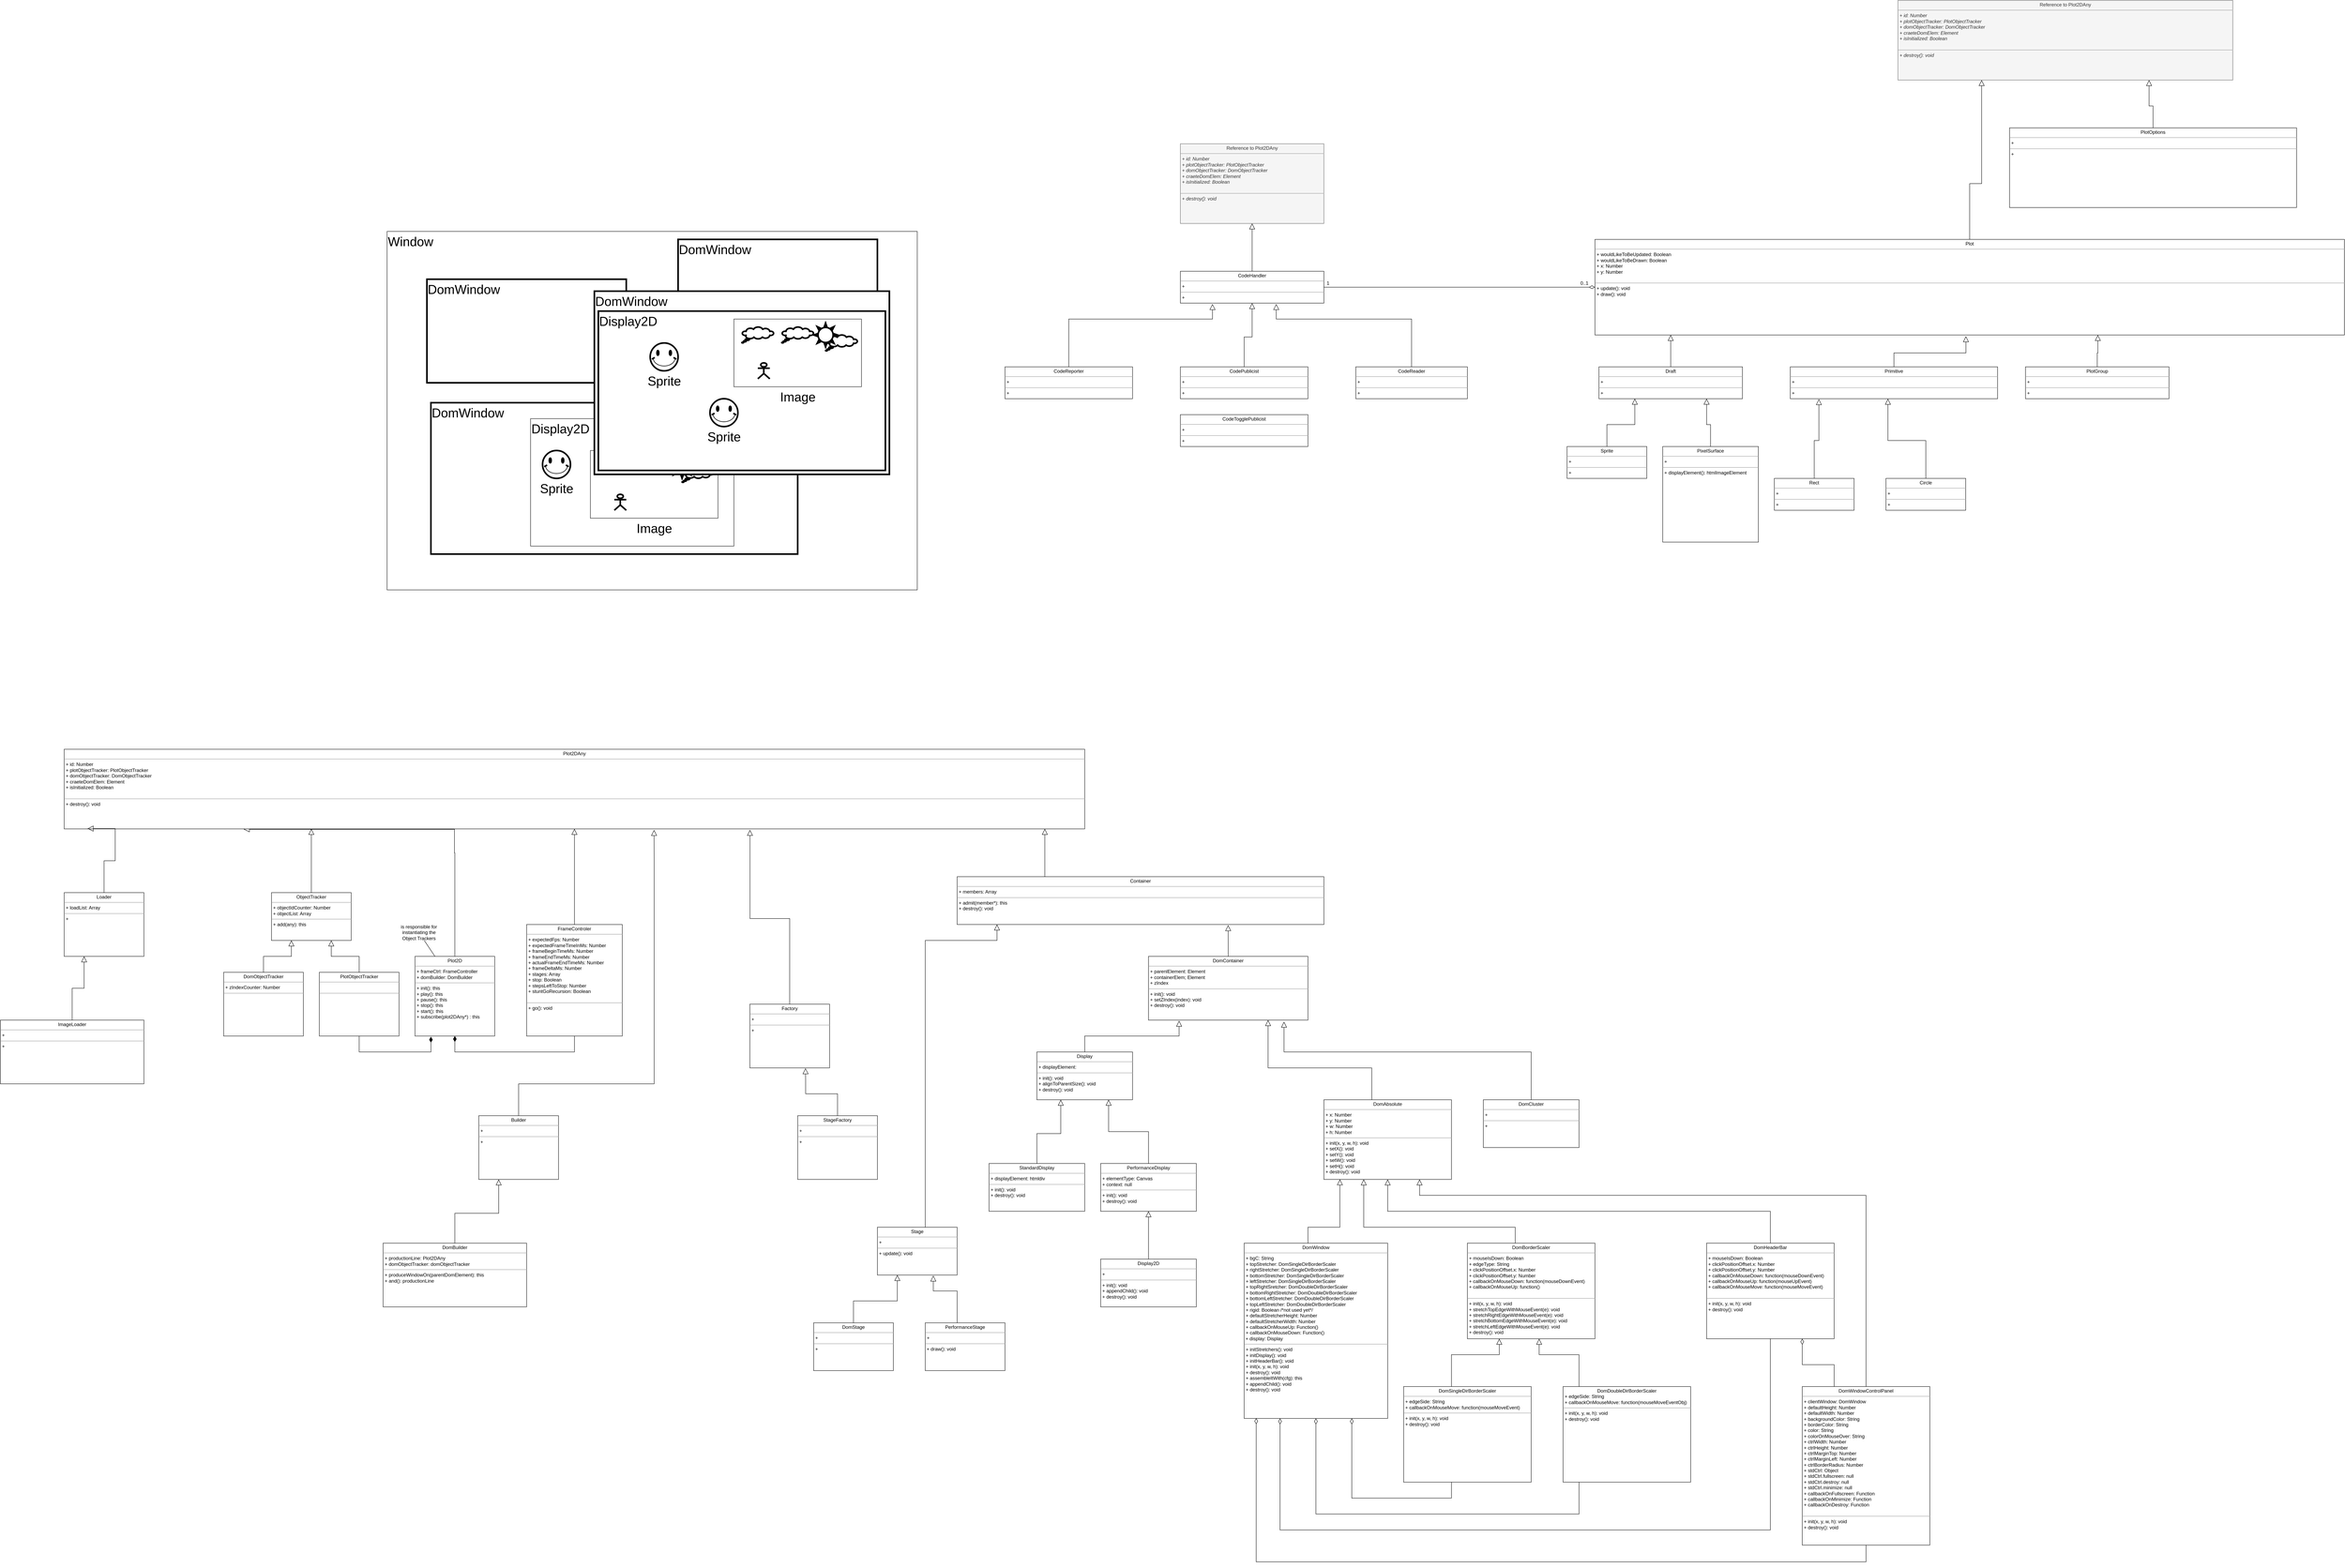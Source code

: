 <mxfile version="18.2.0" type="device"><diagram name="Page-1" id="c4acf3e9-155e-7222-9cf6-157b1a14988f"><mxGraphModel dx="4504" dy="4433" grid="1" gridSize="10" guides="1" tooltips="1" connect="1" arrows="1" fold="1" page="1" pageScale="1" pageWidth="850" pageHeight="1100" background="none" math="0" shadow="0"><root><mxCell id="0"/><mxCell id="1" parent="0"/><mxCell id="RJFBfe73I9CJy5NAkhD7-13" style="edgeStyle=orthogonalEdgeStyle;rounded=0;orthogonalLoop=1;jettySize=auto;html=1;fontFamily=Helvetica;fontSize=12;endArrow=block;endFill=0;endSize=12;exitX=0.5;exitY=0;exitDx=0;exitDy=0;entryX=0.176;entryY=1.005;entryDx=0;entryDy=0;entryPerimeter=0;" parent="1" source="RJFBfe73I9CJy5NAkhD7-12" target="GbcnIfU0_HONQXFaWi0M-7" edge="1"><mxGeometry relative="1" as="geometry"><mxPoint x="-510" y="-860" as="targetPoint"/><Array as="points"><mxPoint x="-620" y="-860"/><mxPoint x="-621" y="-860"/></Array></mxGeometry></mxCell><mxCell id="RJFBfe73I9CJy5NAkhD7-12" value="&lt;p style=&quot;margin: 0px ; margin-top: 4px ; text-align: center&quot;&gt;Plot2D&lt;br&gt;&lt;/p&gt;&lt;hr size=&quot;1&quot;&gt;&lt;p style=&quot;margin: 0px ; margin-left: 4px&quot;&gt;+ frameCtrl: FrameController&lt;/p&gt;&lt;p style=&quot;margin: 0px ; margin-left: 4px&quot;&gt;+ domBuilder: DomBuilder&lt;br&gt;&lt;/p&gt;&lt;hr size=&quot;1&quot;&gt;&lt;p style=&quot;margin: 0px ; margin-left: 4px&quot;&gt;+ init(): this&lt;br&gt;+ play(): this&lt;/p&gt;&lt;p style=&quot;margin: 0px ; margin-left: 4px&quot;&gt;+ pause(): this&lt;/p&gt;&lt;p style=&quot;margin: 0px ; margin-left: 4px&quot;&gt;+ stop(): this&lt;/p&gt;&lt;p style=&quot;margin: 0px ; margin-left: 4px&quot;&gt;+ start(): this&lt;/p&gt;&lt;p style=&quot;margin: 0px ; margin-left: 4px&quot;&gt;+&amp;nbsp;subscribe(plot2DAny*) : this&lt;/p&gt;" style="verticalAlign=top;align=left;overflow=fill;fontSize=12;fontFamily=Helvetica;html=1;rounded=0;shadow=0;comic=0;labelBackgroundColor=none;strokeWidth=1" parent="1" vertex="1"><mxGeometry x="-720" y="-600" width="200" height="200" as="geometry"/></mxCell><mxCell id="RJFBfe73I9CJy5NAkhD7-16" style="edgeStyle=orthogonalEdgeStyle;rounded=0;orthogonalLoop=1;jettySize=auto;html=1;fontFamily=Helvetica;fontSize=12;endArrow=block;endFill=0;endSize=12;entryX=0.75;entryY=1;entryDx=0;entryDy=0;" parent="1" source="RJFBfe73I9CJy5NAkhD7-15" target="4dxrn8TrEAXnk7YATWgK-4" edge="1"><mxGeometry relative="1" as="geometry"><mxPoint x="-320" y="-800" as="targetPoint"/><Array as="points"><mxPoint x="-860" y="-600"/><mxPoint x="-930" y="-600"/></Array></mxGeometry></mxCell><mxCell id="sFzs9olkC0DFiYcPd4qq-1" style="edgeStyle=orthogonalEdgeStyle;rounded=0;orthogonalLoop=1;jettySize=auto;html=1;endArrow=diamondThin;endFill=1;jumpSize=6;endSize=12;entryX=0.2;entryY=1.008;entryDx=0;entryDy=0;entryPerimeter=0;" parent="1" source="RJFBfe73I9CJy5NAkhD7-15" target="RJFBfe73I9CJy5NAkhD7-12" edge="1"><mxGeometry relative="1" as="geometry"><Array as="points"><mxPoint x="-860" y="-360"/><mxPoint x="-680" y="-360"/></Array><mxPoint x="-680" y="-430" as="targetPoint"/></mxGeometry></mxCell><mxCell id="RJFBfe73I9CJy5NAkhD7-15" value="&lt;p style=&quot;margin: 0px ; margin-top: 4px ; text-align: center&quot;&gt;PlotObjectTracker&lt;br&gt;&lt;/p&gt;&lt;hr size=&quot;1&quot;&gt;&lt;br&gt;&lt;hr size=&quot;1&quot;&gt;&lt;p style=&quot;margin: 0px ; margin-left: 4px&quot;&gt;&lt;br&gt;&lt;/p&gt;" style="verticalAlign=top;align=left;overflow=fill;fontSize=12;fontFamily=Helvetica;html=1;rounded=0;shadow=0;comic=0;labelBackgroundColor=none;strokeWidth=1" parent="1" vertex="1"><mxGeometry x="-960" y="-560" width="200" height="160" as="geometry"/></mxCell><mxCell id="kJnPXQE-hYVqQtYku6ac-1" style="edgeStyle=orthogonalEdgeStyle;rounded=0;orthogonalLoop=1;jettySize=auto;html=1;endArrow=block;endFill=0;endSize=12;" parent="1" source="RJFBfe73I9CJy5NAkhD7-17" target="GbcnIfU0_HONQXFaWi0M-7" edge="1"><mxGeometry relative="1" as="geometry"><mxPoint x="-300" y="-910" as="targetPoint"/><Array as="points"><mxPoint x="-320" y="-820"/><mxPoint x="-320" y="-820"/></Array></mxGeometry></mxCell><mxCell id="sFzs9olkC0DFiYcPd4qq-2" style="edgeStyle=orthogonalEdgeStyle;rounded=0;jumpSize=6;orthogonalLoop=1;jettySize=auto;html=1;entryX=0.5;entryY=1;entryDx=0;entryDy=0;endArrow=diamondThin;endFill=1;endSize=12;exitX=0.5;exitY=1;exitDx=0;exitDy=0;" parent="1" source="RJFBfe73I9CJy5NAkhD7-17" target="RJFBfe73I9CJy5NAkhD7-12" edge="1"><mxGeometry relative="1" as="geometry"><Array as="points"><mxPoint x="-320" y="-360"/><mxPoint x="-620" y="-360"/></Array></mxGeometry></mxCell><mxCell id="RJFBfe73I9CJy5NAkhD7-17" value="&lt;p style=&quot;margin: 0px ; margin-top: 4px ; text-align: center&quot;&gt;FrameControler&lt;br&gt;&lt;/p&gt;&lt;hr size=&quot;1&quot;&gt;&lt;p style=&quot;margin: 0px ; margin-left: 4px&quot;&gt;+ expectedFps: Number&lt;/p&gt;&lt;p style=&quot;margin: 0px ; margin-left: 4px&quot;&gt;+ expectedFrameTimeInMs: Number&lt;/p&gt;&lt;p style=&quot;margin: 0px ; margin-left: 4px&quot;&gt;+ frameBeginTimeMs: Number&lt;/p&gt;&lt;p style=&quot;margin: 0px ; margin-left: 4px&quot;&gt;+ frameEndTimeMs: Number&lt;/p&gt;&lt;p style=&quot;margin: 0px ; margin-left: 4px&quot;&gt;+ actualFrameEndTimeMs: Number&lt;/p&gt;&lt;p style=&quot;margin: 0px ; margin-left: 4px&quot;&gt;+ frameDeltaMs: Number&lt;/p&gt;&lt;p style=&quot;margin: 0px ; margin-left: 4px&quot;&gt;+ stages: Array&lt;/p&gt;&lt;p style=&quot;margin: 0px ; margin-left: 4px&quot;&gt;+ stop: Boolean&lt;/p&gt;&lt;p style=&quot;margin: 0px ; margin-left: 4px&quot;&gt;+ stepsLeftToStop: Number&lt;/p&gt;&lt;p style=&quot;margin: 0px ; margin-left: 4px&quot;&gt;+ stuntGoRecursion: Boolean&lt;/p&gt;&lt;p style=&quot;margin: 0px ; margin-left: 4px&quot;&gt;&lt;br&gt;&lt;/p&gt;&lt;hr size=&quot;1&quot;&gt;&lt;p style=&quot;margin: 0px ; margin-left: 4px&quot;&gt;+ go(): void&lt;/p&gt;" style="verticalAlign=top;align=left;overflow=fill;fontSize=12;fontFamily=Helvetica;html=1;rounded=0;shadow=0;comic=0;labelBackgroundColor=none;strokeWidth=1" parent="1" vertex="1"><mxGeometry x="-440" y="-679.94" width="240" height="279.94" as="geometry"/></mxCell><mxCell id="kJnPXQE-hYVqQtYku6ac-3" style="edgeStyle=orthogonalEdgeStyle;rounded=0;orthogonalLoop=1;jettySize=auto;html=1;endArrow=block;endFill=0;endSize=12;" parent="1" source="kJnPXQE-hYVqQtYku6ac-2" edge="1"><mxGeometry relative="1" as="geometry"><mxPoint x="860" y="-920" as="targetPoint"/><Array as="points"><mxPoint x="860" y="-920"/></Array></mxGeometry></mxCell><mxCell id="kJnPXQE-hYVqQtYku6ac-2" value="&lt;p style=&quot;margin: 0px ; margin-top: 4px ; text-align: center&quot;&gt;Container&lt;br&gt;&lt;/p&gt;&lt;hr size=&quot;1&quot;&gt;&lt;p style=&quot;margin: 0px ; margin-left: 4px&quot;&gt;+ members: Array&lt;br&gt;&lt;/p&gt;&lt;hr size=&quot;1&quot;&gt;&lt;p style=&quot;margin: 0px ; margin-left: 4px&quot;&gt;+ admit(member*): this&lt;/p&gt;&lt;p style=&quot;margin: 0px ; margin-left: 4px&quot;&gt;+ destroy(): void&lt;br&gt;&lt;/p&gt;&lt;p style=&quot;margin: 0px ; margin-left: 4px&quot;&gt;&lt;br&gt;&lt;/p&gt;" style="verticalAlign=top;align=left;overflow=fill;fontSize=12;fontFamily=Helvetica;html=1;rounded=0;shadow=0;comic=0;labelBackgroundColor=none;strokeWidth=1" parent="1" vertex="1"><mxGeometry x="640" y="-800" width="920" height="120" as="geometry"/></mxCell><mxCell id="kJnPXQE-hYVqQtYku6ac-5" style="edgeStyle=orthogonalEdgeStyle;rounded=0;orthogonalLoop=1;jettySize=auto;html=1;endArrow=block;endFill=0;endSize=12;" parent="1" source="kJnPXQE-hYVqQtYku6ac-4" edge="1"><mxGeometry relative="1" as="geometry"><mxPoint x="740" y="-680" as="targetPoint"/><Array as="points"><mxPoint x="560" y="-640"/><mxPoint x="740" y="-640"/></Array></mxGeometry></mxCell><mxCell id="kJnPXQE-hYVqQtYku6ac-4" value="&lt;p style=&quot;margin: 0px ; margin-top: 4px ; text-align: center&quot;&gt;Stage&lt;br&gt;&lt;/p&gt;&lt;hr size=&quot;1&quot;&gt;&lt;p style=&quot;margin: 0px ; margin-left: 4px&quot;&gt;+&amp;nbsp;&lt;br&gt;&lt;/p&gt;&lt;hr size=&quot;1&quot;&gt;&lt;p style=&quot;margin: 0px ; margin-left: 4px&quot;&gt;+ update(): void&lt;/p&gt;" style="verticalAlign=top;align=left;overflow=fill;fontSize=12;fontFamily=Helvetica;html=1;rounded=0;shadow=0;comic=0;labelBackgroundColor=none;strokeWidth=1" parent="1" vertex="1"><mxGeometry x="440" y="80" width="200" height="120" as="geometry"/></mxCell><mxCell id="3HyQuDj8TDVJXo3YO2Wl-3" style="edgeStyle=orthogonalEdgeStyle;rounded=0;orthogonalLoop=1;jettySize=auto;html=1;endArrow=block;endFill=0;endSize=12;entryX=0.25;entryY=1;entryDx=0;entryDy=0;" parent="1" source="kJnPXQE-hYVqQtYku6ac-6" target="3HyQuDj8TDVJXo3YO2Wl-1" edge="1"><mxGeometry relative="1" as="geometry"><mxPoint x="3200" y="-2730" as="targetPoint"/><Array as="points"><mxPoint x="3180" y="-2540"/><mxPoint x="3210" y="-2540"/></Array></mxGeometry></mxCell><mxCell id="kJnPXQE-hYVqQtYku6ac-6" value="&lt;p style=&quot;margin: 0px ; margin-top: 4px ; text-align: center&quot;&gt;Plot&lt;/p&gt;&lt;hr size=&quot;1&quot;&gt;&lt;p style=&quot;margin: 0px ; margin-left: 4px&quot;&gt;+ wouldLikeToBeUpdated: Boolean&lt;/p&gt;&lt;p style=&quot;margin: 0px ; margin-left: 4px&quot;&gt;+ wouldLikeToBeDrawn: Boolean&lt;/p&gt;&lt;p style=&quot;margin: 0px ; margin-left: 4px&quot;&gt;+ x: Number&lt;/p&gt;&lt;p style=&quot;margin: 0px ; margin-left: 4px&quot;&gt;+ y: Number&lt;br&gt;&lt;/p&gt;&lt;p style=&quot;margin: 0px ; margin-left: 4px&quot;&gt;&lt;br&gt;&lt;/p&gt;&lt;hr size=&quot;1&quot;&gt;&lt;p style=&quot;margin: 0px ; margin-left: 4px&quot;&gt;+ update(): void&lt;/p&gt;&lt;p style=&quot;margin: 0px ; margin-left: 4px&quot;&gt;+ draw(): void&lt;/p&gt;" style="verticalAlign=top;align=left;overflow=fill;fontSize=12;fontFamily=Helvetica;html=1;rounded=0;shadow=0;comic=0;labelBackgroundColor=none;strokeWidth=1" parent="1" vertex="1"><mxGeometry x="2240" y="-2400" width="1880" height="240" as="geometry"/></mxCell><mxCell id="fnQTh6k-CToftt7__Oat-6" style="edgeStyle=orthogonalEdgeStyle;rounded=0;orthogonalLoop=1;jettySize=auto;html=1;endArrow=block;endFill=0;endSize=12;" parent="1" source="fnQTh6k-CToftt7__Oat-1" target="kJnPXQE-hYVqQtYku6ac-6" edge="1"><mxGeometry relative="1" as="geometry"><mxPoint x="2510" y="-2240" as="targetPoint"/><Array as="points"><mxPoint x="2350" y="-2200"/><mxPoint x="2350" y="-2200"/></Array></mxGeometry></mxCell><mxCell id="fnQTh6k-CToftt7__Oat-1" value="&lt;p style=&quot;margin: 0px ; margin-top: 4px ; text-align: center&quot;&gt;Draft&lt;/p&gt;&lt;hr size=&quot;1&quot;&gt;&lt;p style=&quot;margin: 0px ; margin-left: 4px&quot;&gt;+ &lt;br&gt;&lt;/p&gt;&lt;hr size=&quot;1&quot;&gt;&lt;p style=&quot;margin: 0px ; margin-left: 4px&quot;&gt;+&amp;nbsp;&lt;/p&gt;" style="verticalAlign=top;align=left;overflow=fill;fontSize=12;fontFamily=Helvetica;html=1;rounded=0;shadow=0;comic=0;labelBackgroundColor=none;strokeWidth=1" parent="1" vertex="1"><mxGeometry x="2250" y="-2080" width="360" height="80" as="geometry"/></mxCell><mxCell id="fnQTh6k-CToftt7__Oat-4" style="edgeStyle=orthogonalEdgeStyle;rounded=0;orthogonalLoop=1;jettySize=auto;html=1;entryX=0.25;entryY=1;entryDx=0;entryDy=0;endArrow=block;endFill=0;endSize=12;" parent="1" source="fnQTh6k-CToftt7__Oat-2" target="fnQTh6k-CToftt7__Oat-1" edge="1"><mxGeometry relative="1" as="geometry"/></mxCell><mxCell id="fnQTh6k-CToftt7__Oat-2" value="&lt;p style=&quot;margin: 0px ; margin-top: 4px ; text-align: center&quot;&gt;Sprite&lt;/p&gt;&lt;hr size=&quot;1&quot;&gt;&lt;p style=&quot;margin: 0px ; margin-left: 4px&quot;&gt;+&amp;nbsp;&lt;br&gt;&lt;/p&gt;&lt;hr size=&quot;1&quot;&gt;&lt;p style=&quot;margin: 0px ; margin-left: 4px&quot;&gt;+&amp;nbsp;&lt;/p&gt;" style="verticalAlign=top;align=left;overflow=fill;fontSize=12;fontFamily=Helvetica;html=1;rounded=0;shadow=0;comic=0;labelBackgroundColor=none;strokeWidth=1" parent="1" vertex="1"><mxGeometry x="2170" y="-1880" width="200" height="80" as="geometry"/></mxCell><mxCell id="fnQTh6k-CToftt7__Oat-5" style="edgeStyle=orthogonalEdgeStyle;rounded=0;orthogonalLoop=1;jettySize=auto;html=1;entryX=0.75;entryY=1;entryDx=0;entryDy=0;endArrow=block;endFill=0;endSize=12;" parent="1" source="fnQTh6k-CToftt7__Oat-3" target="fnQTh6k-CToftt7__Oat-1" edge="1"><mxGeometry relative="1" as="geometry"/></mxCell><mxCell id="fnQTh6k-CToftt7__Oat-3" value="&lt;p style=&quot;margin: 0px ; margin-top: 4px ; text-align: center&quot;&gt;PixelSurface&lt;br&gt;&lt;/p&gt;&lt;hr size=&quot;1&quot;&gt;&lt;p style=&quot;margin: 0px ; margin-left: 4px&quot;&gt;+&amp;nbsp;&lt;br&gt;&lt;/p&gt;&lt;hr size=&quot;1&quot;&gt;&lt;p style=&quot;margin: 0px ; margin-left: 4px&quot;&gt;+ displayElement(): htmlImageElement&lt;br&gt;&lt;/p&gt;" style="verticalAlign=top;align=left;overflow=fill;fontSize=12;fontFamily=Helvetica;html=1;rounded=0;shadow=0;comic=0;labelBackgroundColor=none;strokeWidth=1" parent="1" vertex="1"><mxGeometry x="2410" y="-1880" width="240" height="240" as="geometry"/></mxCell><mxCell id="DGd09kKSLcv-sryx9KwL-3" style="edgeStyle=orthogonalEdgeStyle;rounded=0;orthogonalLoop=1;jettySize=auto;html=1;endArrow=block;endFill=0;endSize=12;exitX=0.5;exitY=0;exitDx=0;exitDy=0;entryX=0.75;entryY=1;entryDx=0;entryDy=0;" parent="1" source="DGd09kKSLcv-sryx9KwL-1" target="5yzrOpdewunOsJcBgP0z-1" edge="1"><mxGeometry relative="1" as="geometry"><mxPoint x="1000" y="-240" as="targetPoint"/><Array as="points"><mxPoint x="1120" y="-160"/><mxPoint x="1020" y="-160"/></Array><mxPoint x="1180" y="-160" as="sourcePoint"/></mxGeometry></mxCell><mxCell id="DGd09kKSLcv-sryx9KwL-1" value="&lt;p style=&quot;margin: 0px ; margin-top: 4px ; text-align: center&quot;&gt;PerformanceDisplay&lt;br&gt;&lt;/p&gt;&lt;hr size=&quot;1&quot;&gt;&lt;p style=&quot;margin: 0px ; margin-left: 4px&quot;&gt;+ elementType: Canvas&lt;br&gt;&lt;/p&gt;&lt;p style=&quot;margin: 0px ; margin-left: 4px&quot;&gt;+ context: null&lt;br&gt;&lt;/p&gt;&lt;hr size=&quot;1&quot;&gt;&lt;p style=&quot;margin: 0px ; margin-left: 4px&quot;&gt;+ init(): void&lt;/p&gt;&lt;p style=&quot;margin: 0px ; margin-left: 4px&quot;&gt;+ destroy(): void&lt;br&gt;&lt;/p&gt;" style="verticalAlign=top;align=left;overflow=fill;fontSize=12;fontFamily=Helvetica;html=1;rounded=0;shadow=0;comic=0;labelBackgroundColor=none;strokeWidth=1" parent="1" vertex="1"><mxGeometry x="1000" y="-80" width="240" height="120" as="geometry"/></mxCell><mxCell id="GbcnIfU0_HONQXFaWi0M-7" value="&lt;p style=&quot;margin: 0px ; margin-top: 4px ; text-align: center&quot;&gt;Plot2DAny&lt;br&gt;&lt;/p&gt;&lt;hr size=&quot;1&quot;&gt;&lt;p style=&quot;margin: 0px ; margin-left: 4px&quot;&gt;+ id: Number&lt;br&gt;&lt;/p&gt;&lt;p style=&quot;margin: 0px ; margin-left: 4px&quot;&gt;+ plotObjectTracker: PlotObjectTracker&lt;/p&gt;&lt;p style=&quot;margin: 0px ; margin-left: 4px&quot;&gt;+ domObjectTracker: DomObjectTracker&lt;br&gt;&lt;/p&gt;&lt;p style=&quot;margin: 0px ; margin-left: 4px&quot;&gt;+ craeteDomElem: Element&lt;/p&gt;&lt;p style=&quot;margin: 0px ; margin-left: 4px&quot;&gt;+ isInitialized: Boolean&lt;br&gt;&lt;/p&gt;&lt;p style=&quot;margin: 0px ; margin-left: 4px&quot;&gt;&lt;br&gt;&lt;/p&gt;&lt;hr size=&quot;1&quot;&gt;&lt;p style=&quot;margin: 0px ; margin-left: 4px&quot;&gt;+ destroy(): void&lt;br&gt;&lt;/p&gt;" style="verticalAlign=top;align=left;overflow=fill;fontSize=12;fontFamily=Helvetica;html=1;rounded=0;shadow=0;comic=0;labelBackgroundColor=none;strokeWidth=1" parent="1" vertex="1"><mxGeometry x="-1600" y="-1120" width="2560" height="200" as="geometry"/></mxCell><mxCell id="Yr9hA1XsW8vjmc7dlePe-2" style="edgeStyle=orthogonalEdgeStyle;rounded=0;orthogonalLoop=1;jettySize=auto;html=1;endArrow=block;endFill=0;endSize=12;entryX=0.739;entryY=1.014;entryDx=0;entryDy=0;entryPerimeter=0;" parent="1" source="Yr9hA1XsW8vjmc7dlePe-1" target="kJnPXQE-hYVqQtYku6ac-2" edge="1"><mxGeometry relative="1" as="geometry"><Array as="points"/><mxPoint x="1320" y="-670" as="targetPoint"/></mxGeometry></mxCell><mxCell id="Yr9hA1XsW8vjmc7dlePe-1" value="&lt;p style=&quot;margin: 0px ; margin-top: 4px ; text-align: center&quot;&gt;DomContainer&lt;/p&gt;&lt;hr size=&quot;1&quot;&gt;&lt;p style=&quot;margin: 0px 0px 0px 4px&quot;&gt;+ parenlElement: Element&lt;/p&gt;&lt;p style=&quot;margin: 0px 0px 0px 4px&quot;&gt;+ containerElem; Element&lt;/p&gt;&lt;p style=&quot;margin: 0px 0px 0px 4px&quot;&gt;+ zIndex&lt;/p&gt;&lt;hr size=&quot;1&quot;&gt;&lt;p style=&quot;margin: 0px ; margin-left: 4px&quot;&gt;+ init(): void&lt;/p&gt;&lt;p style=&quot;margin: 0px ; margin-left: 4px&quot;&gt;+ setZIndex(index): void&lt;/p&gt;&lt;p style=&quot;margin: 0px ; margin-left: 4px&quot;&gt;+ destroy(): void&lt;br&gt;&lt;/p&gt;" style="verticalAlign=top;align=left;overflow=fill;fontSize=12;fontFamily=Helvetica;html=1;rounded=0;shadow=0;comic=0;labelBackgroundColor=none;strokeWidth=1" parent="1" vertex="1"><mxGeometry x="1120" y="-600" width="400" height="160" as="geometry"/></mxCell><mxCell id="Yr9hA1XsW8vjmc7dlePe-4" style="edgeStyle=orthogonalEdgeStyle;rounded=0;orthogonalLoop=1;jettySize=auto;html=1;endArrow=block;endFill=0;endSize=12;entryX=0.75;entryY=1;entryDx=0;entryDy=0;" parent="1" source="Yr9hA1XsW8vjmc7dlePe-3" target="Yr9hA1XsW8vjmc7dlePe-1" edge="1"><mxGeometry relative="1" as="geometry"><Array as="points"><mxPoint x="1680" y="-320"/><mxPoint x="1420" y="-320"/></Array><mxPoint x="1430" y="-440" as="targetPoint"/></mxGeometry></mxCell><mxCell id="Yr9hA1XsW8vjmc7dlePe-3" value="&lt;p style=&quot;margin: 0px ; margin-top: 4px ; text-align: center&quot;&gt;DomAbsolute&lt;/p&gt;&lt;hr size=&quot;1&quot;&gt;&lt;p style=&quot;margin: 0px ; margin-left: 4px&quot;&gt;+ x: Number&lt;br&gt;&lt;/p&gt;&lt;p style=&quot;margin: 0px ; margin-left: 4px&quot;&gt;+ y: Number&lt;/p&gt;&lt;p style=&quot;margin: 0px ; margin-left: 4px&quot;&gt;+ w: Number&lt;/p&gt;&lt;p style=&quot;margin: 0px ; margin-left: 4px&quot;&gt;+ h: Number&lt;/p&gt;&lt;hr size=&quot;1&quot;&gt;&lt;p style=&quot;margin: 0px ; margin-left: 4px&quot;&gt;+ init(x, y, w, h): void&lt;/p&gt;&lt;p style=&quot;margin: 0px ; margin-left: 4px&quot;&gt;+ setX(): void&lt;/p&gt;&lt;p style=&quot;margin: 0px ; margin-left: 4px&quot;&gt;+ setY(): void&lt;/p&gt;&lt;p style=&quot;margin: 0px ; margin-left: 4px&quot;&gt;+ setW(): void&lt;/p&gt;&lt;p style=&quot;margin: 0px ; margin-left: 4px&quot;&gt;+ setH(): void&lt;/p&gt;&lt;p style=&quot;margin: 0px ; margin-left: 4px&quot;&gt;+ destroy(): void&lt;br&gt;&lt;/p&gt;" style="verticalAlign=top;align=left;overflow=fill;fontSize=12;fontFamily=Helvetica;html=1;rounded=0;shadow=0;comic=0;labelBackgroundColor=none;strokeWidth=1" parent="1" vertex="1"><mxGeometry x="1560" y="-240" width="320" height="200" as="geometry"/></mxCell><mxCell id="Yr9hA1XsW8vjmc7dlePe-6" style="edgeStyle=orthogonalEdgeStyle;rounded=0;orthogonalLoop=1;jettySize=auto;html=1;endArrow=block;endFill=0;endSize=12;entryX=0.126;entryY=0.999;entryDx=0;entryDy=0;entryPerimeter=0;" parent="1" source="Yr9hA1XsW8vjmc7dlePe-5" target="Yr9hA1XsW8vjmc7dlePe-3" edge="1"><mxGeometry relative="1" as="geometry"><Array as="points"><mxPoint x="1520" y="80"/><mxPoint x="1600" y="80"/><mxPoint x="1600" y="-10"/></Array><mxPoint x="1600" y="-30" as="targetPoint"/></mxGeometry></mxCell><mxCell id="Yr9hA1XsW8vjmc7dlePe-5" value="&lt;p style=&quot;margin: 0px ; margin-top: 4px ; text-align: center&quot;&gt;DomWindow&lt;/p&gt;&lt;hr size=&quot;1&quot;&gt;&lt;p style=&quot;margin: 0px ; margin-left: 4px&quot;&gt;+ bgC: String&lt;br&gt;&lt;/p&gt;&lt;p style=&quot;margin: 0px ; margin-left: 4px&quot;&gt;+ topStretcher: DomSingleDirBorderScaler&lt;br&gt;&lt;/p&gt;&lt;p style=&quot;margin: 0px ; margin-left: 4px&quot;&gt;+ rightStretcher: DomSingleDirBorderScaler&lt;br&gt;&lt;/p&gt;&lt;p style=&quot;margin: 0px ; margin-left: 4px&quot;&gt;+ bottomStretcher: DomSingleDirBorderScaler&lt;br&gt;&lt;/p&gt;&lt;p style=&quot;margin: 0px ; margin-left: 4px&quot;&gt;+ leftStretcher: DomSingleDirBorderScaler&lt;br&gt;&lt;/p&gt;&lt;p style=&quot;margin: 0px ; margin-left: 4px&quot;&gt;+ topRightSretcher: DomDoubleDirBorderScaler&lt;br&gt;&lt;/p&gt;&lt;p style=&quot;margin: 0px ; margin-left: 4px&quot;&gt;+ bottomRightStretcher: DomDoubleDirBorderScaler&lt;br&gt;&lt;/p&gt;&lt;p style=&quot;margin: 0px ; margin-left: 4px&quot;&gt;+ bottomLeftStretcher: DomDoubleDirBorderScaler&lt;/p&gt;&lt;p style=&quot;margin: 0px ; margin-left: 4px&quot;&gt;+ topLeftStretcher: DomDoubleDirBorderScaler&lt;/p&gt;&lt;p style=&quot;margin: 0px ; margin-left: 4px&quot;&gt;+ rigid: Boolean /*not used yet*/&lt;br&gt;&lt;/p&gt;&lt;p style=&quot;margin: 0px ; margin-left: 4px&quot;&gt;+ defaultStretcherHeight: Number&lt;/p&gt;&lt;p style=&quot;margin: 0px ; margin-left: 4px&quot;&gt;+ defaultStretcherWidth: Number&lt;/p&gt;&lt;p style=&quot;margin: 0px ; margin-left: 4px&quot;&gt;+ callbackOnMouseUp: Function()&lt;/p&gt;&lt;p style=&quot;margin: 0px ; margin-left: 4px&quot;&gt;+ callbackOnMouseDown: Function()&lt;br&gt;&lt;/p&gt;&lt;div&gt;&amp;nbsp;+ display: Display&lt;br&gt;&lt;/div&gt;&lt;hr size=&quot;1&quot;&gt;&lt;p style=&quot;margin: 0px ; margin-left: 4px&quot;&gt;+ initStretchers(): void&lt;/p&gt;&lt;p style=&quot;margin: 0px ; margin-left: 4px&quot;&gt;+ initDisplay(): void&lt;/p&gt;&lt;p style=&quot;margin: 0px ; margin-left: 4px&quot;&gt;+ initHeaderBar(): void&lt;/p&gt;&lt;p style=&quot;margin: 0px ; margin-left: 4px&quot;&gt;+ init(x, y, w, h): void&lt;/p&gt;&lt;p style=&quot;margin: 0px ; margin-left: 4px&quot;&gt;+ destroy(): void&lt;br&gt;&lt;/p&gt;&lt;p style=&quot;margin: 0px ; margin-left: 4px&quot;&gt;+ assembleItWith(cfg): this&lt;br&gt;&lt;/p&gt;&lt;p style=&quot;margin: 0px ; margin-left: 4px&quot;&gt;+ appendChild(): void&lt;/p&gt;&lt;p style=&quot;margin: 0px ; margin-left: 4px&quot;&gt;+ destroy(): void&lt;br&gt;&lt;/p&gt;" style="verticalAlign=top;align=left;overflow=fill;fontSize=12;fontFamily=Helvetica;html=1;rounded=0;shadow=0;comic=0;labelBackgroundColor=none;strokeWidth=1" parent="1" vertex="1"><mxGeometry x="1360" y="120" width="360" height="440" as="geometry"/></mxCell><mxCell id="NDN2IvtxEd_3-C9_4fc--2" style="edgeStyle=orthogonalEdgeStyle;rounded=0;orthogonalLoop=1;jettySize=auto;html=1;entryX=0.85;entryY=1.025;entryDx=0;entryDy=0;entryPerimeter=0;endArrow=block;endFill=0;endSize=12;" parent="1" source="NDN2IvtxEd_3-C9_4fc--1" target="Yr9hA1XsW8vjmc7dlePe-1" edge="1"><mxGeometry relative="1" as="geometry"><Array as="points"><mxPoint x="2080" y="-360"/><mxPoint x="1460" y="-360"/></Array></mxGeometry></mxCell><mxCell id="NDN2IvtxEd_3-C9_4fc--1" value="&lt;p style=&quot;margin: 0px ; margin-top: 4px ; text-align: center&quot;&gt;DomCluster&lt;/p&gt;&lt;hr size=&quot;1&quot;&gt;&lt;p style=&quot;margin: 0px ; margin-left: 4px&quot;&gt;+&amp;nbsp;&lt;br&gt;&lt;/p&gt;&lt;hr size=&quot;1&quot;&gt;&lt;p style=&quot;margin: 0px ; margin-left: 4px&quot;&gt;+&amp;nbsp;&lt;/p&gt;" style="verticalAlign=top;align=left;overflow=fill;fontSize=12;fontFamily=Helvetica;html=1;rounded=0;shadow=0;comic=0;labelBackgroundColor=none;strokeWidth=1" parent="1" vertex="1"><mxGeometry x="1960" y="-240" width="240" height="120" as="geometry"/></mxCell><mxCell id="NDN2IvtxEd_3-C9_4fc--4" style="edgeStyle=orthogonalEdgeStyle;rounded=0;orthogonalLoop=1;jettySize=auto;html=1;endArrow=block;endFill=0;endSize=12;" parent="1" source="NDN2IvtxEd_3-C9_4fc--3" edge="1"><mxGeometry relative="1" as="geometry"><mxPoint x="1120" y="40" as="targetPoint"/><Array as="points"><mxPoint x="1120" y="40"/></Array></mxGeometry></mxCell><mxCell id="NDN2IvtxEd_3-C9_4fc--3" value="&lt;p style=&quot;margin: 0px ; margin-top: 4px ; text-align: center&quot;&gt;Display2D&lt;br&gt;&lt;/p&gt;&lt;hr size=&quot;1&quot;&gt;&lt;p style=&quot;margin: 0px ; margin-left: 4px&quot;&gt;+&amp;nbsp;&lt;br&gt;&lt;/p&gt;&lt;hr size=&quot;1&quot;&gt;&lt;p style=&quot;margin: 0px ; margin-left: 4px&quot;&gt;+ init(): void&lt;/p&gt;&lt;p style=&quot;margin: 0px ; margin-left: 4px&quot;&gt;+ appendChild(): void&lt;/p&gt;&lt;p style=&quot;margin: 0px ; margin-left: 4px&quot;&gt;+ destroy(): void&lt;br&gt;&lt;/p&gt;" style="verticalAlign=top;align=left;overflow=fill;fontSize=12;fontFamily=Helvetica;html=1;rounded=0;shadow=0;comic=0;labelBackgroundColor=none;strokeWidth=1" parent="1" vertex="1"><mxGeometry x="1000" y="160" width="240" height="120" as="geometry"/></mxCell><mxCell id="NDN2IvtxEd_3-C9_4fc--6" style="edgeStyle=orthogonalEdgeStyle;rounded=0;orthogonalLoop=1;jettySize=auto;html=1;endArrow=block;endFill=0;endSize=12;entryX=0.495;entryY=1.013;entryDx=0;entryDy=0;entryPerimeter=0;" parent="1" source="NDN2IvtxEd_3-C9_4fc--5" target="kJnPXQE-hYVqQtYku6ac-6" edge="1"><mxGeometry relative="1" as="geometry"><Array as="points"/><mxPoint x="2640" y="-2220" as="targetPoint"/></mxGeometry></mxCell><mxCell id="NDN2IvtxEd_3-C9_4fc--5" value="&lt;p style=&quot;margin: 0px ; margin-top: 4px ; text-align: center&quot;&gt;Primitive&lt;/p&gt;&lt;hr size=&quot;1&quot;&gt;&lt;p style=&quot;margin: 0px ; margin-left: 4px&quot;&gt;+&amp;nbsp;&lt;br&gt;&lt;/p&gt;&lt;hr size=&quot;1&quot;&gt;&lt;p style=&quot;margin: 0px ; margin-left: 4px&quot;&gt;+&amp;nbsp;&lt;/p&gt;" style="verticalAlign=top;align=left;overflow=fill;fontSize=12;fontFamily=Helvetica;html=1;rounded=0;shadow=0;comic=0;labelBackgroundColor=none;strokeWidth=1" parent="1" vertex="1"><mxGeometry x="2730" y="-2080" width="520" height="80" as="geometry"/></mxCell><mxCell id="NDN2IvtxEd_3-C9_4fc--9" style="edgeStyle=orthogonalEdgeStyle;rounded=0;orthogonalLoop=1;jettySize=auto;html=1;endArrow=block;endFill=0;endSize=12;entryX=0.138;entryY=1.012;entryDx=0;entryDy=0;entryPerimeter=0;" parent="1" source="NDN2IvtxEd_3-C9_4fc--7" target="NDN2IvtxEd_3-C9_4fc--5" edge="1"><mxGeometry relative="1" as="geometry"><mxPoint x="2830" y="-1990" as="targetPoint"/></mxGeometry></mxCell><mxCell id="NDN2IvtxEd_3-C9_4fc--7" value="&lt;p style=&quot;margin: 0px ; margin-top: 4px ; text-align: center&quot;&gt;Rect&lt;/p&gt;&lt;hr size=&quot;1&quot;&gt;&lt;p style=&quot;margin: 0px ; margin-left: 4px&quot;&gt;+&amp;nbsp;&lt;br&gt;&lt;/p&gt;&lt;hr size=&quot;1&quot;&gt;&lt;p style=&quot;margin: 0px ; margin-left: 4px&quot;&gt;+&amp;nbsp;&lt;/p&gt;" style="verticalAlign=top;align=left;overflow=fill;fontSize=12;fontFamily=Helvetica;html=1;rounded=0;shadow=0;comic=0;labelBackgroundColor=none;strokeWidth=1" parent="1" vertex="1"><mxGeometry x="2690" y="-1800" width="200" height="80" as="geometry"/></mxCell><mxCell id="NDN2IvtxEd_3-C9_4fc--10" style="edgeStyle=orthogonalEdgeStyle;rounded=0;orthogonalLoop=1;jettySize=auto;html=1;entryX=0.471;entryY=1.002;entryDx=0;entryDy=0;entryPerimeter=0;endArrow=block;endFill=0;endSize=12;" parent="1" source="NDN2IvtxEd_3-C9_4fc--8" target="NDN2IvtxEd_3-C9_4fc--5" edge="1"><mxGeometry relative="1" as="geometry"/></mxCell><mxCell id="NDN2IvtxEd_3-C9_4fc--8" value="&lt;p style=&quot;margin: 0px ; margin-top: 4px ; text-align: center&quot;&gt;Circle&lt;/p&gt;&lt;hr size=&quot;1&quot;&gt;&lt;p style=&quot;margin: 0px ; margin-left: 4px&quot;&gt;+&amp;nbsp;&lt;br&gt;&lt;/p&gt;&lt;hr size=&quot;1&quot;&gt;&lt;p style=&quot;margin: 0px ; margin-left: 4px&quot;&gt;+&amp;nbsp;&lt;/p&gt;" style="verticalAlign=top;align=left;overflow=fill;fontSize=12;fontFamily=Helvetica;html=1;rounded=0;shadow=0;comic=0;labelBackgroundColor=none;strokeWidth=1" parent="1" vertex="1"><mxGeometry x="2970" y="-1800" width="200" height="80" as="geometry"/></mxCell><mxCell id="NDN2IvtxEd_3-C9_4fc--12" value="Window" style="rounded=0;whiteSpace=wrap;html=1;align=left;verticalAlign=top;fontSize=32;" parent="1" vertex="1"><mxGeometry x="-790" y="-2420" width="1330" height="900" as="geometry"/></mxCell><mxCell id="NDN2IvtxEd_3-C9_4fc--13" value="DomWindow" style="rounded=0;whiteSpace=wrap;html=1;fontSize=32;align=left;verticalAlign=top;strokeWidth=4;" parent="1" vertex="1"><mxGeometry x="-690" y="-2300" width="500" height="260" as="geometry"/></mxCell><mxCell id="NDN2IvtxEd_3-C9_4fc--14" value="DomWindow" style="rounded=0;whiteSpace=wrap;html=1;fontSize=32;align=left;verticalAlign=top;strokeWidth=4;" parent="1" vertex="1"><mxGeometry x="-60" y="-2400" width="500" height="260" as="geometry"/></mxCell><mxCell id="NDN2IvtxEd_3-C9_4fc--15" value="DomWindow" style="rounded=0;whiteSpace=wrap;html=1;fontSize=32;align=left;verticalAlign=top;strokeWidth=4;" parent="1" vertex="1"><mxGeometry x="-680" y="-1990" width="920" height="380" as="geometry"/></mxCell><mxCell id="NDN2IvtxEd_3-C9_4fc--16" value="Display2D" style="rounded=0;whiteSpace=wrap;html=1;fontSize=32;align=left;verticalAlign=top;" parent="1" vertex="1"><mxGeometry x="-430" y="-1950" width="510" height="320" as="geometry"/></mxCell><mxCell id="NDN2IvtxEd_3-C9_4fc--20" value="Sprite" style="verticalLabelPosition=bottom;verticalAlign=top;html=1;shape=mxgraph.basic.smiley;fontSize=32;strokeWidth=4;" parent="1" vertex="1"><mxGeometry x="-400" y="-1870" width="70" height="70" as="geometry"/></mxCell><mxCell id="NDN2IvtxEd_3-C9_4fc--32" value="" style="group" parent="1" vertex="1" connectable="0"><mxGeometry x="-280" y="-1870" width="320" height="170" as="geometry"/></mxCell><mxCell id="NDN2IvtxEd_3-C9_4fc--26" value="Image" style="verticalLabelPosition=bottom;verticalAlign=top;html=1;shape=mxgraph.basic.rect;fillColor2=none;strokeWidth=1;size=20;indent=5;fontSize=32;" parent="NDN2IvtxEd_3-C9_4fc--32" vertex="1"><mxGeometry width="320" height="170" as="geometry"/></mxCell><mxCell id="NDN2IvtxEd_3-C9_4fc--27" value="" style="whiteSpace=wrap;html=1;shape=mxgraph.basic.cloud_callout;fontSize=32;strokeWidth=4;" parent="NDN2IvtxEd_3-C9_4fc--32" vertex="1"><mxGeometry x="20" y="20" width="80" height="40" as="geometry"/></mxCell><mxCell id="NDN2IvtxEd_3-C9_4fc--28" value="" style="whiteSpace=wrap;html=1;shape=mxgraph.basic.cloud_callout;fontSize=32;strokeWidth=4;" parent="NDN2IvtxEd_3-C9_4fc--32" vertex="1"><mxGeometry x="120" y="20" width="80" height="40" as="geometry"/></mxCell><mxCell id="NDN2IvtxEd_3-C9_4fc--29" value="" style="whiteSpace=wrap;html=1;shape=mxgraph.basic.cloud_callout;fontSize=32;strokeWidth=4;" parent="NDN2IvtxEd_3-C9_4fc--32" vertex="1"><mxGeometry x="230" y="40" width="80" height="40" as="geometry"/></mxCell><mxCell id="NDN2IvtxEd_3-C9_4fc--30" value="" style="verticalLabelPosition=bottom;verticalAlign=top;html=1;shape=mxgraph.basic.sun;fontSize=32;strokeWidth=4;" parent="NDN2IvtxEd_3-C9_4fc--32" vertex="1"><mxGeometry x="200" y="10" width="60" height="60" as="geometry"/></mxCell><mxCell id="NDN2IvtxEd_3-C9_4fc--31" value="" style="shape=umlActor;verticalLabelPosition=bottom;verticalAlign=top;html=1;outlineConnect=0;fontSize=32;strokeWidth=4;" parent="NDN2IvtxEd_3-C9_4fc--32" vertex="1"><mxGeometry x="60" y="110" width="30" height="40" as="geometry"/></mxCell><mxCell id="Q2CbNU8N6eSYbE5N_I1I-12" value="" style="group" parent="1" vertex="1" connectable="0"><mxGeometry x="-270" y="-2270" width="740" height="460" as="geometry"/></mxCell><mxCell id="Q2CbNU8N6eSYbE5N_I1I-1" value="DomWindow" style="rounded=0;whiteSpace=wrap;html=1;fontSize=32;align=left;verticalAlign=top;strokeWidth=4;" parent="Q2CbNU8N6eSYbE5N_I1I-12" vertex="1"><mxGeometry width="740" height="460" as="geometry"/></mxCell><mxCell id="Q2CbNU8N6eSYbE5N_I1I-2" value="Display2D" style="rounded=0;whiteSpace=wrap;html=1;fontSize=32;align=left;verticalAlign=top;strokeWidth=4;" parent="Q2CbNU8N6eSYbE5N_I1I-12" vertex="1"><mxGeometry x="10" y="50" width="720" height="400" as="geometry"/></mxCell><mxCell id="Q2CbNU8N6eSYbE5N_I1I-3" value="Sprite" style="verticalLabelPosition=bottom;verticalAlign=top;html=1;shape=mxgraph.basic.smiley;fontSize=32;strokeWidth=4;" parent="Q2CbNU8N6eSYbE5N_I1I-12" vertex="1"><mxGeometry x="140" y="130" width="70" height="70" as="geometry"/></mxCell><mxCell id="Q2CbNU8N6eSYbE5N_I1I-4" value="Sprite" style="verticalLabelPosition=bottom;verticalAlign=top;html=1;shape=mxgraph.basic.smiley;fontSize=32;strokeWidth=4;" parent="Q2CbNU8N6eSYbE5N_I1I-12" vertex="1"><mxGeometry x="290" y="270" width="70" height="70" as="geometry"/></mxCell><mxCell id="Q2CbNU8N6eSYbE5N_I1I-5" value="" style="group" parent="Q2CbNU8N6eSYbE5N_I1I-12" vertex="1" connectable="0"><mxGeometry x="350" y="70" width="320" height="170" as="geometry"/></mxCell><mxCell id="Q2CbNU8N6eSYbE5N_I1I-6" value="Image" style="verticalLabelPosition=bottom;verticalAlign=top;html=1;shape=mxgraph.basic.rect;fillColor2=none;strokeWidth=1;size=20;indent=5;fontSize=32;" parent="Q2CbNU8N6eSYbE5N_I1I-5" vertex="1"><mxGeometry width="320" height="170" as="geometry"/></mxCell><mxCell id="Q2CbNU8N6eSYbE5N_I1I-7" value="" style="whiteSpace=wrap;html=1;shape=mxgraph.basic.cloud_callout;fontSize=32;strokeWidth=4;" parent="Q2CbNU8N6eSYbE5N_I1I-5" vertex="1"><mxGeometry x="20" y="20" width="80" height="40" as="geometry"/></mxCell><mxCell id="Q2CbNU8N6eSYbE5N_I1I-8" value="" style="whiteSpace=wrap;html=1;shape=mxgraph.basic.cloud_callout;fontSize=32;strokeWidth=4;" parent="Q2CbNU8N6eSYbE5N_I1I-5" vertex="1"><mxGeometry x="120" y="20" width="80" height="40" as="geometry"/></mxCell><mxCell id="Q2CbNU8N6eSYbE5N_I1I-9" value="" style="whiteSpace=wrap;html=1;shape=mxgraph.basic.cloud_callout;fontSize=32;strokeWidth=4;" parent="Q2CbNU8N6eSYbE5N_I1I-5" vertex="1"><mxGeometry x="230" y="40" width="80" height="40" as="geometry"/></mxCell><mxCell id="Q2CbNU8N6eSYbE5N_I1I-10" value="" style="verticalLabelPosition=bottom;verticalAlign=top;html=1;shape=mxgraph.basic.sun;fontSize=32;strokeWidth=4;" parent="Q2CbNU8N6eSYbE5N_I1I-5" vertex="1"><mxGeometry x="200" y="10" width="60" height="60" as="geometry"/></mxCell><mxCell id="Q2CbNU8N6eSYbE5N_I1I-11" value="" style="shape=umlActor;verticalLabelPosition=bottom;verticalAlign=top;html=1;outlineConnect=0;fontSize=32;strokeWidth=4;" parent="Q2CbNU8N6eSYbE5N_I1I-5" vertex="1"><mxGeometry x="60" y="110" width="30" height="40" as="geometry"/></mxCell><mxCell id="Q2CbNU8N6eSYbE5N_I1I-16" style="edgeStyle=orthogonalEdgeStyle;rounded=0;orthogonalLoop=1;jettySize=auto;html=1;entryX=0.671;entryY=1;entryDx=0;entryDy=0;entryPerimeter=0;endArrow=block;endFill=0;endSize=12;" parent="1" source="Q2CbNU8N6eSYbE5N_I1I-15" target="kJnPXQE-hYVqQtYku6ac-6" edge="1"><mxGeometry relative="1" as="geometry"/></mxCell><mxCell id="Q2CbNU8N6eSYbE5N_I1I-15" value="&lt;p style=&quot;margin: 0px ; margin-top: 4px ; text-align: center&quot;&gt;PlotGroup&lt;/p&gt;&lt;hr size=&quot;1&quot;&gt;&lt;p style=&quot;margin: 0px ; margin-left: 4px&quot;&gt;+&amp;nbsp;&lt;br&gt;&lt;/p&gt;&lt;hr size=&quot;1&quot;&gt;&lt;p style=&quot;margin: 0px ; margin-left: 4px&quot;&gt;+&amp;nbsp;&lt;/p&gt;" style="verticalAlign=top;align=left;overflow=fill;fontSize=12;fontFamily=Helvetica;html=1;rounded=0;shadow=0;comic=0;labelBackgroundColor=none;strokeWidth=1" parent="1" vertex="1"><mxGeometry x="3320" y="-2080" width="360" height="80" as="geometry"/></mxCell><mxCell id="JbcD7aSv_F2Hoht9WL6S-2" style="edgeStyle=orthogonalEdgeStyle;rounded=0;orthogonalLoop=1;jettySize=auto;html=1;endArrow=block;endFill=0;jumpSize=6;endSize=12;" parent="1" source="JbcD7aSv_F2Hoht9WL6S-1" edge="1"><mxGeometry relative="1" as="geometry"><Array as="points"><mxPoint x="2040" y="80"/><mxPoint x="1660" y="80"/><mxPoint x="1660" y="-40"/></Array><mxPoint x="1660" y="-40" as="targetPoint"/></mxGeometry></mxCell><mxCell id="JbcD7aSv_F2Hoht9WL6S-1" value="&lt;p style=&quot;margin: 0px ; margin-top: 4px ; text-align: center&quot;&gt;DomBorderScaler&lt;/p&gt;&lt;hr size=&quot;1&quot;&gt;&lt;p style=&quot;margin: 0px ; margin-left: 4px&quot;&gt;+ mouseIsDown: Boolean&lt;/p&gt;&lt;p style=&quot;margin: 0px ; margin-left: 4px&quot;&gt;+ edgeType: String&lt;/p&gt;&lt;p style=&quot;margin: 0px ; margin-left: 4px&quot;&gt;+ clickPositionOffset.x: Number&lt;/p&gt;&lt;p style=&quot;margin: 0px ; margin-left: 4px&quot;&gt;+ clickPositionOffset.y: Number&lt;/p&gt;&lt;p style=&quot;margin: 0px ; margin-left: 4px&quot;&gt;+ callbackOnMouseDown: function(mouseDownEvent)&lt;/p&gt;&lt;p style=&quot;margin: 0px ; margin-left: 4px&quot;&gt;+ callbackOnMouseUp: function()&lt;br&gt;&lt;/p&gt;&lt;p style=&quot;margin: 0px ; margin-left: 4px&quot;&gt;&lt;br&gt;&lt;/p&gt;&lt;hr size=&quot;1&quot;&gt;&lt;p style=&quot;margin: 0px ; margin-left: 4px&quot;&gt;+ init(x, y, w, h): void&lt;br&gt;&lt;/p&gt;&lt;p style=&quot;margin: 0px ; margin-left: 4px&quot;&gt;+&amp;nbsp;&lt;span style=&quot;background-color: initial;&quot;&gt;stretchTopEdgeWithMouseEvent(e): void&lt;/span&gt;&lt;/p&gt;&lt;p style=&quot;margin: 0px ; margin-left: 4px&quot;&gt;+ stretchRightEdgeWithMouseEvent(e): void&lt;/p&gt;&lt;p style=&quot;margin: 0px ; margin-left: 4px&quot;&gt;+ stretchBottomEdgeWithMouseEvent(e): void&lt;/p&gt;&lt;p style=&quot;margin: 0px ; margin-left: 4px&quot;&gt;+ stretchLeftEdgeWithMouseEvent(e): void&lt;/p&gt;&lt;p style=&quot;margin: 0px ; margin-left: 4px&quot;&gt;+ destroy(): void&lt;br&gt;&lt;/p&gt;" style="verticalAlign=top;align=left;overflow=fill;fontSize=12;fontFamily=Helvetica;html=1;rounded=0;shadow=0;comic=0;labelBackgroundColor=none;strokeWidth=1" parent="1" vertex="1"><mxGeometry x="1920" y="120" width="320" height="240" as="geometry"/></mxCell><mxCell id="H4-NasGRbJCna87X2Hoc-7" style="edgeStyle=orthogonalEdgeStyle;rounded=0;orthogonalLoop=1;jettySize=auto;html=1;endArrow=block;endFill=0;endSize=12;" parent="1" source="H4-NasGRbJCna87X2Hoc-5" edge="1"><mxGeometry relative="1" as="geometry"><Array as="points"><mxPoint x="1880" y="400"/><mxPoint x="2000" y="400"/><mxPoint x="2000" y="360"/></Array><mxPoint x="2000" y="360" as="targetPoint"/></mxGeometry></mxCell><mxCell id="q9-28943VIfqQTNN0ZHd-1" style="edgeStyle=orthogonalEdgeStyle;rounded=0;orthogonalLoop=1;jettySize=auto;html=1;entryX=0.75;entryY=1;entryDx=0;entryDy=0;endArrow=diamondThin;endFill=0;jumpSize=6;endSize=12;" parent="1" source="H4-NasGRbJCna87X2Hoc-5" target="Yr9hA1XsW8vjmc7dlePe-5" edge="1"><mxGeometry relative="1" as="geometry"><mxPoint x="1490" y="600" as="targetPoint"/><Array as="points"><mxPoint x="1880" y="760"/><mxPoint x="1630" y="760"/></Array></mxGeometry></mxCell><mxCell id="H4-NasGRbJCna87X2Hoc-5" value="&lt;p style=&quot;margin: 0px ; margin-top: 4px ; text-align: center&quot;&gt;DomSingleDirBorderScaler&lt;/p&gt;&lt;hr size=&quot;1&quot;&gt;&lt;p style=&quot;margin: 0px ; margin-left: 4px&quot;&gt;+ edgeSide: String&lt;/p&gt;&lt;p style=&quot;margin: 0px ; margin-left: 4px&quot;&gt;+ callbackOnMouseMove: function(mouseMoveEvent)&lt;br&gt;&lt;/p&gt;&lt;hr size=&quot;1&quot;&gt;&lt;p style=&quot;margin: 0px ; margin-left: 4px&quot;&gt;+ init(x, y, w, h): void&lt;/p&gt;&lt;p style=&quot;margin: 0px ; margin-left: 4px&quot;&gt;+ destroy(): void&lt;br&gt;&lt;/p&gt;" style="verticalAlign=top;align=left;overflow=fill;fontSize=12;fontFamily=Helvetica;html=1;rounded=0;shadow=0;comic=0;labelBackgroundColor=none;strokeWidth=1" parent="1" vertex="1"><mxGeometry x="1760" y="480" width="320" height="240" as="geometry"/></mxCell><mxCell id="H4-NasGRbJCna87X2Hoc-8" style="edgeStyle=orthogonalEdgeStyle;rounded=0;orthogonalLoop=1;jettySize=auto;html=1;endArrow=block;endFill=0;endSize=12;" parent="1" source="H4-NasGRbJCna87X2Hoc-6" edge="1"><mxGeometry relative="1" as="geometry"><Array as="points"><mxPoint x="2200" y="400"/><mxPoint x="2100" y="400"/></Array><mxPoint x="2100" y="360" as="targetPoint"/></mxGeometry></mxCell><mxCell id="q9-28943VIfqQTNN0ZHd-2" style="edgeStyle=orthogonalEdgeStyle;rounded=0;jumpSize=6;orthogonalLoop=1;jettySize=auto;html=1;entryX=0.5;entryY=1;entryDx=0;entryDy=0;endArrow=diamondThin;endFill=0;endSize=12;" parent="1" source="H4-NasGRbJCna87X2Hoc-6" target="Yr9hA1XsW8vjmc7dlePe-5" edge="1"><mxGeometry relative="1" as="geometry"><Array as="points"><mxPoint x="2200" y="800"/><mxPoint x="1540" y="800"/></Array></mxGeometry></mxCell><mxCell id="H4-NasGRbJCna87X2Hoc-6" value="&lt;p style=&quot;margin: 0px ; margin-top: 4px ; text-align: center&quot;&gt;DomDoubleDirBorderScaler&lt;/p&gt;&lt;p style=&quot;margin: 0px ; margin-left: 4px&quot;&gt;+ edgeSide: String&lt;/p&gt;&lt;p style=&quot;margin: 0px ; margin-left: 4px&quot;&gt;+ callbackOnMouseMove: function(mouseMoveEventObj)&lt;br&gt;&lt;/p&gt;&lt;hr size=&quot;1&quot;&gt;&lt;p style=&quot;margin: 0px ; margin-left: 4px&quot;&gt;+ init(x, y, w, h): void&lt;/p&gt;&lt;p style=&quot;margin: 0px ; margin-left: 4px&quot;&gt;+ destroy(): void&lt;br&gt;&lt;/p&gt;" style="verticalAlign=top;align=left;overflow=fill;fontSize=12;fontFamily=Helvetica;html=1;rounded=0;shadow=0;comic=0;labelBackgroundColor=none;strokeWidth=1" parent="1" vertex="1"><mxGeometry x="2160" y="480" width="320" height="240" as="geometry"/></mxCell><mxCell id="M9lGd3dG9X1-78JtC3uy-2" style="edgeStyle=orthogonalEdgeStyle;rounded=0;orthogonalLoop=1;jettySize=auto;html=1;endArrow=block;endFill=0;endSize=12;" parent="1" source="M9lGd3dG9X1-78JtC3uy-1" target="Yr9hA1XsW8vjmc7dlePe-3" edge="1"><mxGeometry relative="1" as="geometry"><Array as="points"><mxPoint x="2680" y="40"/><mxPoint x="1720" y="40"/></Array></mxGeometry></mxCell><mxCell id="M9lGd3dG9X1-78JtC3uy-3" style="edgeStyle=orthogonalEdgeStyle;rounded=0;orthogonalLoop=1;jettySize=auto;html=1;entryX=0.25;entryY=1;entryDx=0;entryDy=0;endArrow=diamondThin;endFill=0;endSize=12;" parent="1" source="M9lGd3dG9X1-78JtC3uy-1" target="Yr9hA1XsW8vjmc7dlePe-5" edge="1"><mxGeometry relative="1" as="geometry"><Array as="points"><mxPoint x="2680" y="840"/><mxPoint x="1450" y="840"/></Array></mxGeometry></mxCell><mxCell id="M9lGd3dG9X1-78JtC3uy-1" value="&lt;p style=&quot;margin: 0px ; margin-top: 4px ; text-align: center&quot;&gt;DomHeaderBar&lt;/p&gt;&lt;hr size=&quot;1&quot;&gt;&lt;p style=&quot;margin: 0px ; margin-left: 4px&quot;&gt;+ mouseIsDown: Boolean&lt;/p&gt;&lt;p style=&quot;margin: 0px ; margin-left: 4px&quot;&gt;+ clickPositionOffset.x: Number&lt;/p&gt;&lt;p style=&quot;margin: 0px ; margin-left: 4px&quot;&gt;+ clickPositionOffset.y: Number&lt;/p&gt;&lt;p style=&quot;margin: 0px ; margin-left: 4px&quot;&gt;+ callbackOnMouseDown: function(mouseDownEvent)&lt;/p&gt;&lt;p style=&quot;margin: 0px ; margin-left: 4px&quot;&gt;+ callbackOnMouseUp: function(mouseUpEvent)&lt;/p&gt;&lt;p style=&quot;margin: 0px ; margin-left: 4px&quot;&gt;+ callbackOnMouseMove: function(mouseMoveEvent)&lt;br&gt;&lt;/p&gt;&lt;p style=&quot;margin: 0px ; margin-left: 4px&quot;&gt;&lt;br&gt;&lt;/p&gt;&lt;hr size=&quot;1&quot;&gt;&lt;p style=&quot;margin: 0px ; margin-left: 4px&quot;&gt;+ init(x, y, w, h): void&lt;/p&gt;&lt;p style=&quot;margin: 0px ; margin-left: 4px&quot;&gt;+ destroy(): void&lt;br&gt;&lt;/p&gt;" style="verticalAlign=top;align=left;overflow=fill;fontSize=12;fontFamily=Helvetica;html=1;rounded=0;shadow=0;comic=0;labelBackgroundColor=none;strokeWidth=1" parent="1" vertex="1"><mxGeometry x="2520" y="120" width="320" height="240" as="geometry"/></mxCell><mxCell id="4dxrn8TrEAXnk7YATWgK-2" style="edgeStyle=orthogonalEdgeStyle;rounded=0;orthogonalLoop=1;jettySize=auto;html=1;endArrow=block;endFill=0;endSize=12;entryX=0.25;entryY=1;entryDx=0;entryDy=0;" parent="1" source="4dxrn8TrEAXnk7YATWgK-1" target="4dxrn8TrEAXnk7YATWgK-4" edge="1"><mxGeometry relative="1" as="geometry"><mxPoint x="-1100" y="-800" as="targetPoint"/><Array as="points"><mxPoint x="-1100" y="-600"/><mxPoint x="-1030" y="-600"/></Array></mxGeometry></mxCell><mxCell id="4dxrn8TrEAXnk7YATWgK-1" value="&lt;p style=&quot;margin: 0px ; margin-top: 4px ; text-align: center&quot;&gt;DomObjectTracker&lt;br&gt;&lt;/p&gt;&lt;hr size=&quot;1&quot;&gt;&lt;p style=&quot;margin: 0px ; margin-left: 4px&quot;&gt;+ zIndexCounter: Number&lt;br&gt;&lt;/p&gt;&lt;hr size=&quot;1&quot;&gt;" style="verticalAlign=top;align=left;overflow=fill;fontSize=12;fontFamily=Helvetica;html=1;rounded=0;shadow=0;comic=0;labelBackgroundColor=none;strokeWidth=1" parent="1" vertex="1"><mxGeometry x="-1200" y="-560" width="200" height="160" as="geometry"/></mxCell><mxCell id="4dxrn8TrEAXnk7YATWgK-5" style="edgeStyle=orthogonalEdgeStyle;rounded=0;orthogonalLoop=1;jettySize=auto;html=1;endArrow=block;endFill=0;endSize=12;" parent="1" source="4dxrn8TrEAXnk7YATWgK-4" edge="1"><mxGeometry relative="1" as="geometry"><mxPoint x="-980" y="-920" as="targetPoint"/><Array as="points"><mxPoint x="-980" y="-920"/></Array></mxGeometry></mxCell><mxCell id="4dxrn8TrEAXnk7YATWgK-4" value="&lt;p style=&quot;margin: 0px ; margin-top: 4px ; text-align: center&quot;&gt;ObjectTracker&lt;br&gt;&lt;/p&gt;&lt;hr size=&quot;1&quot;&gt;&lt;p style=&quot;margin: 0px ; margin-left: 4px&quot;&gt;+ objectIdCounter: Number&lt;br&gt;&lt;/p&gt;&lt;p style=&quot;margin: 0px ; margin-left: 4px&quot;&gt;+&amp;nbsp;objectList: Array&lt;/p&gt;&lt;hr size=&quot;1&quot;&gt;&lt;p style=&quot;margin: 0px ; margin-left: 4px&quot;&gt;+ add(any): this&lt;/p&gt;" style="verticalAlign=top;align=left;overflow=fill;fontSize=12;fontFamily=Helvetica;html=1;rounded=0;shadow=0;comic=0;labelBackgroundColor=none;strokeWidth=1" parent="1" vertex="1"><mxGeometry x="-1080" y="-760" width="200" height="120" as="geometry"/></mxCell><mxCell id="-UFKpf3DsNOS1qxIbj_J-4" style="edgeStyle=orthogonalEdgeStyle;rounded=0;orthogonalLoop=1;jettySize=auto;html=1;endArrow=block;endFill=0;endSize=12;entryX=0.578;entryY=1.013;entryDx=0;entryDy=0;entryPerimeter=0;" parent="1" source="-UFKpf3DsNOS1qxIbj_J-2" target="GbcnIfU0_HONQXFaWi0M-7" edge="1"><mxGeometry relative="1" as="geometry"><mxPoint x="-120" y="-860" as="targetPoint"/><Array as="points"><mxPoint x="-460" y="-280"/><mxPoint x="-120" y="-280"/><mxPoint x="-120" y="-840"/></Array></mxGeometry></mxCell><mxCell id="-UFKpf3DsNOS1qxIbj_J-2" value="&lt;p style=&quot;margin: 0px ; margin-top: 4px ; text-align: center&quot;&gt;Builder&lt;br&gt;&lt;/p&gt;&lt;hr size=&quot;1&quot;&gt;&lt;p style=&quot;margin: 0px ; margin-left: 4px&quot;&gt;+&amp;nbsp;&lt;br&gt;&lt;/p&gt;&lt;hr size=&quot;1&quot;&gt;&lt;p style=&quot;margin: 0px ; margin-left: 4px&quot;&gt;+&lt;/p&gt;" style="verticalAlign=top;align=left;overflow=fill;fontSize=12;fontFamily=Helvetica;html=1;rounded=0;shadow=0;comic=0;labelBackgroundColor=none;strokeWidth=1" parent="1" vertex="1"><mxGeometry x="-560" y="-200" width="200" height="160" as="geometry"/></mxCell><mxCell id="-UFKpf3DsNOS1qxIbj_J-6" style="edgeStyle=orthogonalEdgeStyle;rounded=0;orthogonalLoop=1;jettySize=auto;html=1;entryX=0.25;entryY=1;entryDx=0;entryDy=0;endArrow=block;endFill=0;endSize=12;" parent="1" source="-UFKpf3DsNOS1qxIbj_J-5" target="-UFKpf3DsNOS1qxIbj_J-2" edge="1"><mxGeometry relative="1" as="geometry"/></mxCell><mxCell id="-UFKpf3DsNOS1qxIbj_J-5" value="&lt;p style=&quot;margin: 0px ; margin-top: 4px ; text-align: center&quot;&gt;DomBuilder&lt;br&gt;&lt;/p&gt;&lt;hr size=&quot;1&quot;&gt;&lt;p style=&quot;margin: 0px ; margin-left: 4px&quot;&gt;+ productionLine: Plot2DAny&lt;/p&gt;&lt;p style=&quot;margin: 0px ; margin-left: 4px&quot;&gt;+ domObjectTracker: domObjectTracker&lt;br&gt;&lt;/p&gt;&lt;hr size=&quot;1&quot;&gt;&lt;p style=&quot;margin: 0px ; margin-left: 4px&quot;&gt;+ produceWindowOn(parentDomElement): this&lt;/p&gt;&lt;p style=&quot;margin: 0px ; margin-left: 4px&quot;&gt;+ and(): productionLine&lt;br&gt;&lt;/p&gt;" style="verticalAlign=top;align=left;overflow=fill;fontSize=12;fontFamily=Helvetica;html=1;rounded=0;shadow=0;comic=0;labelBackgroundColor=none;strokeWidth=1" parent="1" vertex="1"><mxGeometry x="-800" y="120" width="360" height="160" as="geometry"/></mxCell><mxCell id="-UFKpf3DsNOS1qxIbj_J-7" value="is responsible for instantiating the Object Trackers" style="text;html=1;strokeColor=none;fillColor=none;align=center;verticalAlign=middle;whiteSpace=wrap;rounded=0;" parent="1" vertex="1"><mxGeometry x="-770" y="-679.94" width="120" height="40" as="geometry"/></mxCell><mxCell id="-UFKpf3DsNOS1qxIbj_J-9" value="" style="endArrow=none;html=1;rounded=0;endSize=12;entryX=0.25;entryY=0;entryDx=0;entryDy=0;" parent="1" source="-UFKpf3DsNOS1qxIbj_J-7" target="RJFBfe73I9CJy5NAkhD7-12" edge="1"><mxGeometry width="50" height="50" relative="1" as="geometry"><mxPoint x="-730" y="-500" as="sourcePoint"/><mxPoint x="-680" y="-550" as="targetPoint"/></mxGeometry></mxCell><mxCell id="lkrVHERPqBQrUqM-fzul-2" style="edgeStyle=orthogonalEdgeStyle;rounded=0;orthogonalLoop=1;jettySize=auto;html=1;entryX=0.25;entryY=1;entryDx=0;entryDy=0;endArrow=block;endFill=0;endSize=12;" parent="1" source="lkrVHERPqBQrUqM-fzul-1" target="kJnPXQE-hYVqQtYku6ac-4" edge="1"><mxGeometry relative="1" as="geometry"/></mxCell><mxCell id="lkrVHERPqBQrUqM-fzul-1" value="&lt;p style=&quot;margin: 0px ; margin-top: 4px ; text-align: center&quot;&gt;DomStage&lt;br&gt;&lt;/p&gt;&lt;hr size=&quot;1&quot;&gt;&lt;p style=&quot;margin: 0px ; margin-left: 4px&quot;&gt;+&amp;nbsp;&lt;br&gt;&lt;/p&gt;&lt;hr size=&quot;1&quot;&gt;&lt;p style=&quot;margin: 0px ; margin-left: 4px&quot;&gt;+ &lt;br&gt;&lt;/p&gt;" style="verticalAlign=top;align=left;overflow=fill;fontSize=12;fontFamily=Helvetica;html=1;rounded=0;shadow=0;comic=0;labelBackgroundColor=none;strokeWidth=1" parent="1" vertex="1"><mxGeometry x="280" y="320" width="200" height="120" as="geometry"/></mxCell><mxCell id="lkrVHERPqBQrUqM-fzul-4" style="edgeStyle=orthogonalEdgeStyle;rounded=0;orthogonalLoop=1;jettySize=auto;html=1;endArrow=block;endFill=0;endSize=12;entryX=0.701;entryY=1.012;entryDx=0;entryDy=0;entryPerimeter=0;" parent="1" source="lkrVHERPqBQrUqM-fzul-3" target="kJnPXQE-hYVqQtYku6ac-4" edge="1"><mxGeometry relative="1" as="geometry"><mxPoint x="580" y="220" as="targetPoint"/><Array as="points"><mxPoint x="640" y="240"/><mxPoint x="580" y="240"/></Array></mxGeometry></mxCell><mxCell id="lkrVHERPqBQrUqM-fzul-3" value="&lt;p style=&quot;margin: 0px ; margin-top: 4px ; text-align: center&quot;&gt;PerformanceStage&lt;br&gt;&lt;/p&gt;&lt;hr size=&quot;1&quot;&gt;&lt;p style=&quot;margin: 0px ; margin-left: 4px&quot;&gt;+&amp;nbsp;&lt;br&gt;&lt;/p&gt;&lt;hr size=&quot;1&quot;&gt;&amp;nbsp;+ draw(): void" style="verticalAlign=top;align=left;overflow=fill;fontSize=12;fontFamily=Helvetica;html=1;rounded=0;shadow=0;comic=0;labelBackgroundColor=none;strokeWidth=1" parent="1" vertex="1"><mxGeometry x="560" y="320" width="200" height="120" as="geometry"/></mxCell><mxCell id="5yzrOpdewunOsJcBgP0z-2" style="edgeStyle=orthogonalEdgeStyle;rounded=0;orthogonalLoop=1;jettySize=auto;html=1;endArrow=block;endFill=0;endSize=12;entryX=0.192;entryY=1.01;entryDx=0;entryDy=0;entryPerimeter=0;" parent="1" source="5yzrOpdewunOsJcBgP0z-1" target="Yr9hA1XsW8vjmc7dlePe-1" edge="1"><mxGeometry relative="1" as="geometry"><mxPoint x="1220" y="-360" as="targetPoint"/><Array as="points"><mxPoint x="960" y="-400"/><mxPoint x="1197" y="-400"/></Array></mxGeometry></mxCell><mxCell id="5yzrOpdewunOsJcBgP0z-1" value="&lt;p style=&quot;margin: 0px ; margin-top: 4px ; text-align: center&quot;&gt;Display&lt;br&gt;&lt;/p&gt;&lt;hr size=&quot;1&quot;&gt;&lt;p style=&quot;margin: 0px ; margin-left: 4px&quot;&gt;+ displayElement:&lt;/p&gt;&lt;hr size=&quot;1&quot;&gt;&lt;p style=&quot;margin: 0px ; margin-left: 4px&quot;&gt;+ init(): void&lt;/p&gt;&lt;p style=&quot;margin: 0px ; margin-left: 4px&quot;&gt;+ alignToParentSize(): void&lt;/p&gt;&lt;p style=&quot;margin: 0px ; margin-left: 4px&quot;&gt;+ destroy(): void&lt;br&gt;&lt;/p&gt;" style="verticalAlign=top;align=left;overflow=fill;fontSize=12;fontFamily=Helvetica;html=1;rounded=0;shadow=0;comic=0;labelBackgroundColor=none;strokeWidth=1" parent="1" vertex="1"><mxGeometry x="840" y="-360" width="240" height="120" as="geometry"/></mxCell><mxCell id="5yzrOpdewunOsJcBgP0z-4" style="edgeStyle=orthogonalEdgeStyle;rounded=0;orthogonalLoop=1;jettySize=auto;html=1;entryX=0.25;entryY=1;entryDx=0;entryDy=0;endArrow=block;endFill=0;endSize=12;" parent="1" source="5yzrOpdewunOsJcBgP0z-3" target="5yzrOpdewunOsJcBgP0z-1" edge="1"><mxGeometry relative="1" as="geometry"/></mxCell><mxCell id="5yzrOpdewunOsJcBgP0z-3" value="&lt;p style=&quot;margin: 0px ; margin-top: 4px ; text-align: center&quot;&gt;StandardDisplay&lt;br&gt;&lt;/p&gt;&lt;hr size=&quot;1&quot;&gt;&lt;p style=&quot;margin: 0px ; margin-left: 4px&quot;&gt;+ displayElement: htmldiv&lt;/p&gt;&lt;hr size=&quot;1&quot;&gt;&lt;p style=&quot;margin: 0px ; margin-left: 4px&quot;&gt;+ init(): void&lt;/p&gt;&lt;p style=&quot;margin: 0px ; margin-left: 4px&quot;&gt;+ destroy(): void&lt;br&gt;&lt;/p&gt;" style="verticalAlign=top;align=left;overflow=fill;fontSize=12;fontFamily=Helvetica;html=1;rounded=0;shadow=0;comic=0;labelBackgroundColor=none;strokeWidth=1" parent="1" vertex="1"><mxGeometry x="720" y="-80" width="240" height="120" as="geometry"/></mxCell><mxCell id="90km1ZbruE2cC9el79Mw-4" style="edgeStyle=orthogonalEdgeStyle;rounded=0;orthogonalLoop=1;jettySize=auto;html=1;entryX=0.023;entryY=0.996;entryDx=0;entryDy=0;entryPerimeter=0;endArrow=block;endFill=0;endSize=12;" parent="1" source="90km1ZbruE2cC9el79Mw-1" target="GbcnIfU0_HONQXFaWi0M-7" edge="1"><mxGeometry relative="1" as="geometry"><Array as="points"><mxPoint x="-1500" y="-840"/><mxPoint x="-1472" y="-840"/></Array></mxGeometry></mxCell><mxCell id="90km1ZbruE2cC9el79Mw-1" value="&lt;p style=&quot;margin: 0px ; margin-top: 4px ; text-align: center&quot;&gt;Loader&lt;br&gt;&lt;/p&gt;&lt;hr size=&quot;1&quot;&gt;&lt;p style=&quot;margin: 0px ; margin-left: 4px&quot;&gt;+ loadList: Array&lt;br&gt;&lt;/p&gt;&lt;hr size=&quot;1&quot;&gt;&lt;p style=&quot;margin: 0px ; margin-left: 4px&quot;&gt;+ &lt;br&gt;&lt;/p&gt;" style="verticalAlign=top;align=left;overflow=fill;fontSize=12;fontFamily=Helvetica;html=1;rounded=0;shadow=0;comic=0;labelBackgroundColor=none;strokeWidth=1" parent="1" vertex="1"><mxGeometry x="-1600" y="-760" width="200" height="160" as="geometry"/></mxCell><mxCell id="90km1ZbruE2cC9el79Mw-2" style="edgeStyle=orthogonalEdgeStyle;rounded=0;orthogonalLoop=1;jettySize=auto;html=1;entryX=0.25;entryY=1;entryDx=0;entryDy=0;endArrow=block;endFill=0;endSize=12;" parent="1" source="90km1ZbruE2cC9el79Mw-3" target="90km1ZbruE2cC9el79Mw-1" edge="1"><mxGeometry relative="1" as="geometry"><Array as="points"><mxPoint x="-1580" y="-520"/><mxPoint x="-1550" y="-520"/></Array></mxGeometry></mxCell><mxCell id="90km1ZbruE2cC9el79Mw-3" value="&lt;p style=&quot;margin: 0px ; margin-top: 4px ; text-align: center&quot;&gt;ImageLoader&lt;br&gt;&lt;/p&gt;&lt;hr size=&quot;1&quot;&gt;&lt;p style=&quot;margin: 0px ; margin-left: 4px&quot;&gt;+ &lt;br&gt;&lt;/p&gt;&lt;hr size=&quot;1&quot;&gt;&lt;p style=&quot;margin: 0px ; margin-left: 4px&quot;&gt;+ &lt;br&gt;&lt;/p&gt;" style="verticalAlign=top;align=left;overflow=fill;fontSize=12;fontFamily=Helvetica;html=1;rounded=0;shadow=0;comic=0;labelBackgroundColor=none;strokeWidth=1" parent="1" vertex="1"><mxGeometry x="-1760" y="-440" width="360" height="160" as="geometry"/></mxCell><mxCell id="1y7HUiXuebCqNC0Elj1R-2" style="edgeStyle=orthogonalEdgeStyle;rounded=0;orthogonalLoop=1;jettySize=auto;html=1;endArrow=block;endFill=0;endSize=12;entryX=0.672;entryY=1.012;entryDx=0;entryDy=0;entryPerimeter=0;" parent="1" source="1y7HUiXuebCqNC0Elj1R-1" target="GbcnIfU0_HONQXFaWi0M-7" edge="1"><mxGeometry relative="1" as="geometry"><mxPoint x="30" y="-760" as="targetPoint"/></mxGeometry></mxCell><mxCell id="1y7HUiXuebCqNC0Elj1R-1" value="&lt;p style=&quot;margin: 0px ; margin-top: 4px ; text-align: center&quot;&gt;Factory&lt;br&gt;&lt;/p&gt;&lt;hr size=&quot;1&quot;&gt;&lt;p style=&quot;margin: 0px ; margin-left: 4px&quot;&gt;+&amp;nbsp;&lt;br&gt;&lt;/p&gt;&lt;hr size=&quot;1&quot;&gt;&lt;p style=&quot;margin: 0px ; margin-left: 4px&quot;&gt;+&lt;/p&gt;" style="verticalAlign=top;align=left;overflow=fill;fontSize=12;fontFamily=Helvetica;html=1;rounded=0;shadow=0;comic=0;labelBackgroundColor=none;strokeWidth=1" parent="1" vertex="1"><mxGeometry x="120" y="-480" width="200" height="160" as="geometry"/></mxCell><mxCell id="1y7HUiXuebCqNC0Elj1R-4" style="edgeStyle=orthogonalEdgeStyle;rounded=0;orthogonalLoop=1;jettySize=auto;html=1;endArrow=block;endFill=0;endSize=12;entryX=0.698;entryY=1.006;entryDx=0;entryDy=0;entryPerimeter=0;" parent="1" source="1y7HUiXuebCqNC0Elj1R-3" target="1y7HUiXuebCqNC0Elj1R-1" edge="1"><mxGeometry relative="1" as="geometry"><mxPoint x="290" y="-290" as="targetPoint"/><Array as="points"><mxPoint x="340" y="-255"/><mxPoint x="260" y="-255"/><mxPoint x="260" y="-290"/><mxPoint x="260" y="-290"/></Array></mxGeometry></mxCell><mxCell id="1y7HUiXuebCqNC0Elj1R-3" value="&lt;p style=&quot;margin: 0px ; margin-top: 4px ; text-align: center&quot;&gt;StageFactory&lt;br&gt;&lt;/p&gt;&lt;hr size=&quot;1&quot;&gt;&lt;p style=&quot;margin: 0px ; margin-left: 4px&quot;&gt;+&amp;nbsp;&lt;br&gt;&lt;/p&gt;&lt;hr size=&quot;1&quot;&gt;&lt;p style=&quot;margin: 0px ; margin-left: 4px&quot;&gt;+&lt;/p&gt;" style="verticalAlign=top;align=left;overflow=fill;fontSize=12;fontFamily=Helvetica;html=1;rounded=0;shadow=0;comic=0;labelBackgroundColor=none;strokeWidth=1" parent="1" vertex="1"><mxGeometry x="240" y="-200" width="200" height="160" as="geometry"/></mxCell><mxCell id="XbAXdKSNCX5ACqLt2SKm-2" style="edgeStyle=orthogonalEdgeStyle;rounded=0;orthogonalLoop=1;jettySize=auto;html=1;entryX=0.75;entryY=1;entryDx=0;entryDy=0;endArrow=block;endFill=0;endSize=12;" parent="1" source="XbAXdKSNCX5ACqLt2SKm-1" target="Yr9hA1XsW8vjmc7dlePe-3" edge="1"><mxGeometry relative="1" as="geometry"><Array as="points"><mxPoint x="2920"/><mxPoint x="1800"/></Array></mxGeometry></mxCell><mxCell id="XbAXdKSNCX5ACqLt2SKm-3" style="edgeStyle=orthogonalEdgeStyle;rounded=0;orthogonalLoop=1;jettySize=auto;html=1;entryX=0.75;entryY=1;entryDx=0;entryDy=0;endArrow=diamondThin;endFill=0;endSize=12;exitX=0.25;exitY=0;exitDx=0;exitDy=0;" parent="1" source="XbAXdKSNCX5ACqLt2SKm-1" target="M9lGd3dG9X1-78JtC3uy-1" edge="1"><mxGeometry relative="1" as="geometry"/></mxCell><mxCell id="XbAXdKSNCX5ACqLt2SKm-4" style="edgeStyle=orthogonalEdgeStyle;rounded=0;orthogonalLoop=1;jettySize=auto;html=1;entryX=0.084;entryY=0.999;entryDx=0;entryDy=0;entryPerimeter=0;endArrow=diamondThin;endFill=0;endSize=12;" parent="1" source="XbAXdKSNCX5ACqLt2SKm-1" target="Yr9hA1XsW8vjmc7dlePe-5" edge="1"><mxGeometry relative="1" as="geometry"><Array as="points"><mxPoint x="2920" y="920"/><mxPoint x="1390" y="920"/></Array></mxGeometry></mxCell><mxCell id="XbAXdKSNCX5ACqLt2SKm-1" value="&lt;p style=&quot;margin: 0px ; margin-top: 4px ; text-align: center&quot;&gt;DomWindowControlPanel&lt;/p&gt;&lt;hr size=&quot;1&quot;&gt;&lt;p style=&quot;margin: 0px ; margin-left: 4px&quot;&gt;+ clientWindow: DomWindow&lt;br&gt;+ defaultHeight: Number&lt;br&gt;+ defaultWidth: Number&lt;br&gt;+ backgroundColor: String&lt;br&gt;+ borderColor: String&lt;br&gt;+ color: String&lt;br&gt;+ colorOnMouseOver: String&lt;br&gt;+ ctrlWidth: Number&lt;br&gt;+ ctrlHeight: Number&lt;br&gt;+ ctrlMarginTop: Number&lt;br&gt;+ ctrlMarginLeft: Number&lt;br&gt;+ ctrlBorderRadius: Number&lt;br&gt;+ stdCtrl: Object&lt;br&gt;+ stdCtrl.fullscreen: null&lt;br&gt;+ stdCtrl.destroy: null&lt;br&gt;+ stdCtrl.minimize: null&lt;/p&gt;&lt;p style=&quot;margin: 0px ; margin-left: 4px&quot;&gt;+ callbackOnFullscreen: Function&lt;/p&gt;&lt;p style=&quot;margin: 0px ; margin-left: 4px&quot;&gt;+ callbackOnMinimize: Function&lt;/p&gt;&lt;p style=&quot;margin: 0px ; margin-left: 4px&quot;&gt;+ callbackOnDestroy: Function&lt;br&gt;&lt;/p&gt;&lt;p style=&quot;margin: 0px ; margin-left: 4px&quot;&gt;&lt;br&gt;&lt;/p&gt;&lt;hr size=&quot;1&quot;&gt;&lt;p style=&quot;margin: 0px ; margin-left: 4px&quot;&gt;+ init(x, y, w, h): void&lt;/p&gt;&lt;p style=&quot;margin: 0px ; margin-left: 4px&quot;&gt;+ destroy(): void&lt;br&gt;&lt;/p&gt;" style="verticalAlign=top;align=left;overflow=fill;fontSize=12;fontFamily=Helvetica;html=1;rounded=0;shadow=0;comic=0;labelBackgroundColor=none;strokeWidth=1" parent="1" vertex="1"><mxGeometry x="2760" y="480" width="320" height="398" as="geometry"/></mxCell><mxCell id="3HyQuDj8TDVJXo3YO2Wl-1" value="&lt;p style=&quot;margin: 0px ; margin-top: 4px ; text-align: center&quot;&gt;Reference to Plot2DAny&lt;br&gt;&lt;/p&gt;&lt;hr size=&quot;1&quot;&gt;&lt;p style=&quot;margin: 0px ; margin-left: 4px&quot;&gt;&lt;i&gt;+ id: Number&lt;br&gt;&lt;/i&gt;&lt;/p&gt;&lt;p style=&quot;margin: 0px ; margin-left: 4px&quot;&gt;&lt;i&gt;+ plotObjectTracker: PlotObjectTracker&lt;/i&gt;&lt;/p&gt;&lt;p style=&quot;margin: 0px ; margin-left: 4px&quot;&gt;&lt;i&gt;+ domObjectTracker: DomObjectTracker&lt;br&gt;&lt;/i&gt;&lt;/p&gt;&lt;p style=&quot;margin: 0px ; margin-left: 4px&quot;&gt;&lt;i&gt;+ craeteDomElem: Element&lt;/i&gt;&lt;/p&gt;&lt;p style=&quot;margin: 0px ; margin-left: 4px&quot;&gt;&lt;i&gt;+ isInitialized: Boolean&lt;/i&gt;&lt;br&gt;&lt;/p&gt;&lt;p style=&quot;margin: 0px ; margin-left: 4px&quot;&gt;&lt;br&gt;&lt;/p&gt;&lt;hr size=&quot;1&quot;&gt;&lt;p style=&quot;margin: 0px ; margin-left: 4px&quot;&gt;&lt;i&gt;+ destroy(): void&lt;/i&gt;&lt;br&gt;&lt;/p&gt;" style="verticalAlign=top;align=left;overflow=fill;fontSize=12;fontFamily=Helvetica;html=1;rounded=0;shadow=0;comic=0;labelBackgroundColor=none;strokeWidth=1;fillColor=#f5f5f5;fontColor=#333333;strokeColor=#666666;" parent="1" vertex="1"><mxGeometry x="3000" y="-3000" width="840" height="200" as="geometry"/></mxCell><mxCell id="bkCmhTcTF51C0urea0_C-3" style="edgeStyle=orthogonalEdgeStyle;rounded=0;orthogonalLoop=1;jettySize=auto;html=1;endArrow=block;endFill=0;endSize=12;" parent="1" source="bkCmhTcTF51C0urea0_C-1" edge="1"><mxGeometry relative="1" as="geometry"><mxPoint x="1380" y="-2440" as="targetPoint"/></mxGeometry></mxCell><mxCell id="bkCmhTcTF51C0urea0_C-10" style="edgeStyle=orthogonalEdgeStyle;rounded=0;orthogonalLoop=1;jettySize=auto;html=1;entryX=0;entryY=0.5;entryDx=0;entryDy=0;endArrow=diamondThin;endFill=0;endSize=12;" parent="1" source="bkCmhTcTF51C0urea0_C-1" target="kJnPXQE-hYVqQtYku6ac-6" edge="1"><mxGeometry relative="1" as="geometry"/></mxCell><mxCell id="bkCmhTcTF51C0urea0_C-1" value="&lt;p style=&quot;margin: 0px ; margin-top: 4px ; text-align: center&quot;&gt;CodeHandler&lt;/p&gt;&lt;hr size=&quot;1&quot;&gt;&lt;p style=&quot;margin: 0px ; margin-left: 4px&quot;&gt;+ &lt;br&gt;&lt;/p&gt;&lt;hr size=&quot;1&quot;&gt;&lt;p style=&quot;margin: 0px ; margin-left: 4px&quot;&gt;+&amp;nbsp;&lt;/p&gt;" style="verticalAlign=top;align=left;overflow=fill;fontSize=12;fontFamily=Helvetica;html=1;rounded=0;shadow=0;comic=0;labelBackgroundColor=none;strokeWidth=1" parent="1" vertex="1"><mxGeometry x="1200" y="-2320" width="360" height="80" as="geometry"/></mxCell><mxCell id="bkCmhTcTF51C0urea0_C-2" value="&lt;p style=&quot;margin: 0px ; margin-top: 4px ; text-align: center&quot;&gt;Reference to Plot2DAny&lt;br&gt;&lt;/p&gt;&lt;hr size=&quot;1&quot;&gt;&lt;p style=&quot;margin: 0px ; margin-left: 4px&quot;&gt;&lt;i&gt;+ id: Number&lt;br&gt;&lt;/i&gt;&lt;/p&gt;&lt;p style=&quot;margin: 0px ; margin-left: 4px&quot;&gt;&lt;i&gt;+ plotObjectTracker: PlotObjectTracker&lt;/i&gt;&lt;/p&gt;&lt;p style=&quot;margin: 0px ; margin-left: 4px&quot;&gt;&lt;i&gt;+ domObjectTracker: DomObjectTracker&lt;br&gt;&lt;/i&gt;&lt;/p&gt;&lt;p style=&quot;margin: 0px ; margin-left: 4px&quot;&gt;&lt;i&gt;+ craeteDomElem: Element&lt;/i&gt;&lt;/p&gt;&lt;p style=&quot;margin: 0px ; margin-left: 4px&quot;&gt;&lt;i&gt;+ isInitialized: Boolean&lt;/i&gt;&lt;br&gt;&lt;/p&gt;&lt;p style=&quot;margin: 0px ; margin-left: 4px&quot;&gt;&lt;br&gt;&lt;/p&gt;&lt;hr size=&quot;1&quot;&gt;&lt;p style=&quot;margin: 0px ; margin-left: 4px&quot;&gt;&lt;i&gt;+ destroy(): void&lt;/i&gt;&lt;br&gt;&lt;/p&gt;" style="verticalAlign=top;align=left;overflow=fill;fontSize=12;fontFamily=Helvetica;html=1;rounded=0;shadow=0;comic=0;labelBackgroundColor=none;strokeWidth=1;fillColor=#f5f5f5;fontColor=#333333;strokeColor=#666666;" parent="1" vertex="1"><mxGeometry x="1200" y="-2640" width="360" height="200" as="geometry"/></mxCell><mxCell id="bkCmhTcTF51C0urea0_C-5" style="edgeStyle=orthogonalEdgeStyle;rounded=0;orthogonalLoop=1;jettySize=auto;html=1;entryX=0.224;entryY=1.029;entryDx=0;entryDy=0;entryPerimeter=0;endArrow=block;endFill=0;endSize=12;" parent="1" source="bkCmhTcTF51C0urea0_C-4" target="bkCmhTcTF51C0urea0_C-1" edge="1"><mxGeometry relative="1" as="geometry"><Array as="points"><mxPoint x="920" y="-2200"/><mxPoint x="1281" y="-2200"/></Array></mxGeometry></mxCell><mxCell id="bkCmhTcTF51C0urea0_C-4" value="&lt;p style=&quot;margin: 0px ; margin-top: 4px ; text-align: center&quot;&gt;CodeReporter&lt;/p&gt;&lt;hr size=&quot;1&quot;&gt;&lt;p style=&quot;margin: 0px ; margin-left: 4px&quot;&gt;+ &lt;br&gt;&lt;/p&gt;&lt;hr size=&quot;1&quot;&gt;&lt;p style=&quot;margin: 0px ; margin-left: 4px&quot;&gt;+&amp;nbsp;&lt;/p&gt;" style="verticalAlign=top;align=left;overflow=fill;fontSize=12;fontFamily=Helvetica;html=1;rounded=0;shadow=0;comic=0;labelBackgroundColor=none;strokeWidth=1" parent="1" vertex="1"><mxGeometry x="760" y="-2080" width="320" height="80" as="geometry"/></mxCell><mxCell id="bkCmhTcTF51C0urea0_C-7" style="edgeStyle=orthogonalEdgeStyle;rounded=0;orthogonalLoop=1;jettySize=auto;html=1;entryX=0.668;entryY=1.029;entryDx=0;entryDy=0;entryPerimeter=0;endArrow=block;endFill=0;endSize=12;" parent="1" source="bkCmhTcTF51C0urea0_C-6" target="bkCmhTcTF51C0urea0_C-1" edge="1"><mxGeometry relative="1" as="geometry"><Array as="points"><mxPoint x="1780" y="-2200"/><mxPoint x="1441" y="-2200"/></Array></mxGeometry></mxCell><mxCell id="bkCmhTcTF51C0urea0_C-6" value="&lt;p style=&quot;margin: 0px ; margin-top: 4px ; text-align: center&quot;&gt;CodeReader&lt;br&gt;&lt;/p&gt;&lt;hr size=&quot;1&quot;&gt;&lt;p style=&quot;margin: 0px ; margin-left: 4px&quot;&gt;+ &lt;br&gt;&lt;/p&gt;&lt;hr size=&quot;1&quot;&gt;&lt;p style=&quot;margin: 0px ; margin-left: 4px&quot;&gt;+&amp;nbsp;&lt;/p&gt;" style="verticalAlign=top;align=left;overflow=fill;fontSize=12;fontFamily=Helvetica;html=1;rounded=0;shadow=0;comic=0;labelBackgroundColor=none;strokeWidth=1" parent="1" vertex="1"><mxGeometry x="1640" y="-2080" width="280" height="80" as="geometry"/></mxCell><mxCell id="bkCmhTcTF51C0urea0_C-9" style="edgeStyle=orthogonalEdgeStyle;rounded=0;orthogonalLoop=1;jettySize=auto;html=1;entryX=0.5;entryY=1;entryDx=0;entryDy=0;endArrow=block;endFill=0;endSize=12;" parent="1" source="bkCmhTcTF51C0urea0_C-8" target="bkCmhTcTF51C0urea0_C-1" edge="1"><mxGeometry relative="1" as="geometry"/></mxCell><mxCell id="bkCmhTcTF51C0urea0_C-8" value="&lt;p style=&quot;margin: 0px ; margin-top: 4px ; text-align: center&quot;&gt;CodePublicist&lt;/p&gt;&lt;hr size=&quot;1&quot;&gt;&lt;p style=&quot;margin: 0px ; margin-left: 4px&quot;&gt;+ &lt;br&gt;&lt;/p&gt;&lt;hr size=&quot;1&quot;&gt;&lt;p style=&quot;margin: 0px ; margin-left: 4px&quot;&gt;+&amp;nbsp;&lt;/p&gt;" style="verticalAlign=top;align=left;overflow=fill;fontSize=12;fontFamily=Helvetica;html=1;rounded=0;shadow=0;comic=0;labelBackgroundColor=none;strokeWidth=1" parent="1" vertex="1"><mxGeometry x="1200" y="-2080" width="320" height="80" as="geometry"/></mxCell><mxCell id="bkCmhTcTF51C0urea0_C-11" value="1" style="text;html=1;align=center;verticalAlign=middle;resizable=0;points=[];autosize=1;strokeColor=none;fillColor=none;" parent="1" vertex="1"><mxGeometry x="1560" y="-2300" width="20" height="20" as="geometry"/></mxCell><mxCell id="bkCmhTcTF51C0urea0_C-13" value="0..1" style="text;html=1;align=center;verticalAlign=middle;resizable=0;points=[];autosize=1;strokeColor=none;fillColor=none;" parent="1" vertex="1"><mxGeometry x="2193" y="-2300" width="40" height="20" as="geometry"/></mxCell><mxCell id="5ZKVzLbnd_G8WKOyQhP0-1" value="&lt;p style=&quot;margin: 0px ; margin-top: 4px ; text-align: center&quot;&gt;CodeTogglePublicist&lt;/p&gt;&lt;hr size=&quot;1&quot;&gt;&lt;p style=&quot;margin: 0px ; margin-left: 4px&quot;&gt;+ &lt;br&gt;&lt;/p&gt;&lt;hr size=&quot;1&quot;&gt;&lt;p style=&quot;margin: 0px ; margin-left: 4px&quot;&gt;+&amp;nbsp;&lt;/p&gt;" style="verticalAlign=top;align=left;overflow=fill;fontSize=12;fontFamily=Helvetica;html=1;rounded=0;shadow=0;comic=0;labelBackgroundColor=none;strokeWidth=1" parent="1" vertex="1"><mxGeometry x="1200" y="-1960" width="320" height="80" as="geometry"/></mxCell><mxCell id="Pw8CHnx_0ArUrtIe21Mp-1" style="edgeStyle=orthogonalEdgeStyle;rounded=0;orthogonalLoop=1;jettySize=auto;html=1;endArrow=block;endFill=0;endSize=12;entryX=0.75;entryY=1;entryDx=0;entryDy=0;" edge="1" parent="1" source="Pw8CHnx_0ArUrtIe21Mp-3" target="3HyQuDj8TDVJXo3YO2Wl-1"><mxGeometry relative="1" as="geometry"><mxPoint x="3419.52" y="-2600" as="targetPoint"/><Array as="points"/></mxGeometry></mxCell><mxCell id="Pw8CHnx_0ArUrtIe21Mp-3" value="&lt;p style=&quot;margin: 0px ; margin-top: 4px ; text-align: center&quot;&gt;PlotOptions&lt;br&gt;&lt;/p&gt;&lt;hr size=&quot;1&quot;&gt;&lt;p style=&quot;margin: 0px ; margin-left: 4px&quot;&gt;+&amp;nbsp;&lt;br&gt;&lt;/p&gt;&lt;hr size=&quot;1&quot;&gt;&lt;p style=&quot;margin: 0px ; margin-left: 4px&quot;&gt;+&amp;nbsp;&lt;/p&gt;" style="verticalAlign=top;align=left;overflow=fill;fontSize=12;fontFamily=Helvetica;html=1;rounded=0;shadow=0;comic=0;labelBackgroundColor=none;strokeWidth=1" vertex="1" parent="1"><mxGeometry x="3280" y="-2680" width="720" height="200" as="geometry"/></mxCell></root></mxGraphModel></diagram></mxfile>